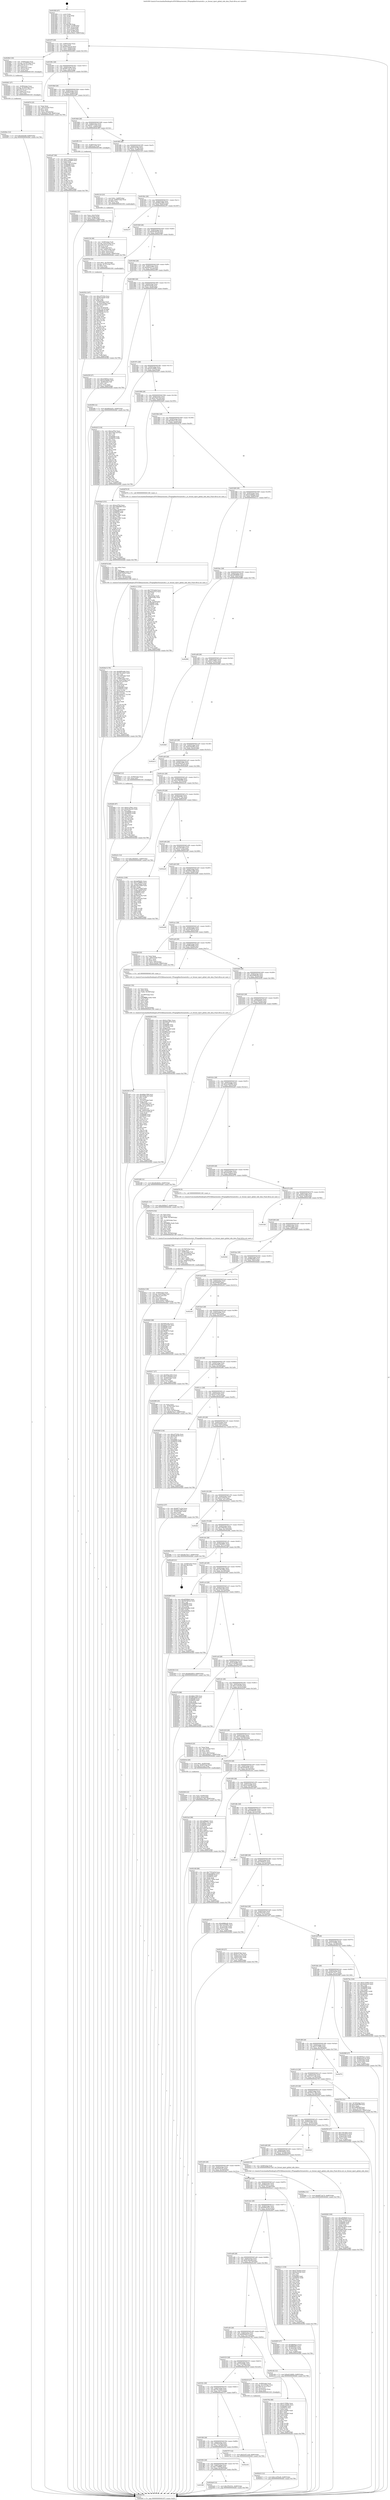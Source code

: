 digraph "0x401850" {
  label = "0x401850 (/mnt/c/Users/mathe/Desktop/tcc/POCII/binaries/extr_FFmpeglibavformatutils.c_av_format_inject_global_side_data_Final-ollvm.out::main(0))"
  labelloc = "t"
  node[shape=record]

  Entry [label="",width=0.3,height=0.3,shape=circle,fillcolor=black,style=filled]
  "0x40187f" [label="{
     0x40187f [29]\l
     | [instrs]\l
     &nbsp;&nbsp;0x40187f \<+3\>: mov -0x80(%rbp),%eax\l
     &nbsp;&nbsp;0x401882 \<+2\>: mov %eax,%ecx\l
     &nbsp;&nbsp;0x401884 \<+6\>: sub $0x843e2216,%ecx\l
     &nbsp;&nbsp;0x40188a \<+6\>: mov %eax,-0x84(%rbp)\l
     &nbsp;&nbsp;0x401890 \<+6\>: mov %ecx,-0x88(%rbp)\l
     &nbsp;&nbsp;0x401896 \<+6\>: je 00000000004029b3 \<main+0x1163\>\l
  }"]
  "0x4029b3" [label="{
     0x4029b3 [30]\l
     | [instrs]\l
     &nbsp;&nbsp;0x4029b3 \<+4\>: mov -0x58(%rbp),%rax\l
     &nbsp;&nbsp;0x4029b7 \<+4\>: movslq -0x78(%rbp),%rcx\l
     &nbsp;&nbsp;0x4029bb \<+4\>: imul $0x18,%rcx,%rcx\l
     &nbsp;&nbsp;0x4029bf \<+3\>: add %rcx,%rax\l
     &nbsp;&nbsp;0x4029c2 \<+4\>: mov 0x8(%rax),%rax\l
     &nbsp;&nbsp;0x4029c6 \<+3\>: mov (%rax),%rax\l
     &nbsp;&nbsp;0x4029c9 \<+3\>: mov %rax,%rdi\l
     &nbsp;&nbsp;0x4029cc \<+5\>: call 0000000000401030 \<free@plt\>\l
     | [calls]\l
     &nbsp;&nbsp;0x401030 \{1\} (unknown)\l
  }"]
  "0x40189c" [label="{
     0x40189c [28]\l
     | [instrs]\l
     &nbsp;&nbsp;0x40189c \<+5\>: jmp 00000000004018a1 \<main+0x51\>\l
     &nbsp;&nbsp;0x4018a1 \<+6\>: mov -0x84(%rbp),%eax\l
     &nbsp;&nbsp;0x4018a7 \<+5\>: sub $0x8971dc74,%eax\l
     &nbsp;&nbsp;0x4018ac \<+6\>: mov %eax,-0x8c(%rbp)\l
     &nbsp;&nbsp;0x4018b2 \<+6\>: je 0000000000402876 \<main+0x1026\>\l
  }"]
  Exit [label="",width=0.3,height=0.3,shape=circle,fillcolor=black,style=filled,peripheries=2]
  "0x402876" [label="{
     0x402876 [25]\l
     | [instrs]\l
     &nbsp;&nbsp;0x402876 \<+2\>: xor %eax,%eax\l
     &nbsp;&nbsp;0x402878 \<+3\>: mov -0x5c(%rbp),%ecx\l
     &nbsp;&nbsp;0x40287b \<+3\>: sub $0x1,%eax\l
     &nbsp;&nbsp;0x40287e \<+2\>: sub %eax,%ecx\l
     &nbsp;&nbsp;0x402880 \<+3\>: mov %ecx,-0x5c(%rbp)\l
     &nbsp;&nbsp;0x402883 \<+7\>: movl $0x562e1796,-0x80(%rbp)\l
     &nbsp;&nbsp;0x40288a \<+5\>: jmp 0000000000402fef \<main+0x179f\>\l
  }"]
  "0x4018b8" [label="{
     0x4018b8 [28]\l
     | [instrs]\l
     &nbsp;&nbsp;0x4018b8 \<+5\>: jmp 00000000004018bd \<main+0x6d\>\l
     &nbsp;&nbsp;0x4018bd \<+6\>: mov -0x84(%rbp),%eax\l
     &nbsp;&nbsp;0x4018c3 \<+5\>: sub $0x90251feb,%eax\l
     &nbsp;&nbsp;0x4018c8 \<+6\>: mov %eax,-0x90(%rbp)\l
     &nbsp;&nbsp;0x4018ce \<+6\>: je 0000000000402a97 \<main+0x1247\>\l
  }"]
  "0x402bf4" [label="{
     0x402bf4 [87]\l
     | [instrs]\l
     &nbsp;&nbsp;0x402bf4 \<+5\>: mov $0xb1a7fde1,%ecx\l
     &nbsp;&nbsp;0x402bf9 \<+5\>: mov $0x6c46ace9,%edx\l
     &nbsp;&nbsp;0x402bfe \<+2\>: xor %esi,%esi\l
     &nbsp;&nbsp;0x402c00 \<+8\>: mov 0x406068,%r8d\l
     &nbsp;&nbsp;0x402c08 \<+8\>: mov 0x406054,%r9d\l
     &nbsp;&nbsp;0x402c10 \<+3\>: sub $0x1,%esi\l
     &nbsp;&nbsp;0x402c13 \<+3\>: mov %r8d,%r10d\l
     &nbsp;&nbsp;0x402c16 \<+3\>: add %esi,%r10d\l
     &nbsp;&nbsp;0x402c19 \<+4\>: imul %r10d,%r8d\l
     &nbsp;&nbsp;0x402c1d \<+4\>: and $0x1,%r8d\l
     &nbsp;&nbsp;0x402c21 \<+4\>: cmp $0x0,%r8d\l
     &nbsp;&nbsp;0x402c25 \<+4\>: sete %r11b\l
     &nbsp;&nbsp;0x402c29 \<+4\>: cmp $0xa,%r9d\l
     &nbsp;&nbsp;0x402c2d \<+3\>: setl %bl\l
     &nbsp;&nbsp;0x402c30 \<+3\>: mov %r11b,%r14b\l
     &nbsp;&nbsp;0x402c33 \<+3\>: and %bl,%r14b\l
     &nbsp;&nbsp;0x402c36 \<+3\>: xor %bl,%r11b\l
     &nbsp;&nbsp;0x402c39 \<+3\>: or %r11b,%r14b\l
     &nbsp;&nbsp;0x402c3c \<+4\>: test $0x1,%r14b\l
     &nbsp;&nbsp;0x402c40 \<+3\>: cmovne %edx,%ecx\l
     &nbsp;&nbsp;0x402c43 \<+3\>: mov %ecx,-0x80(%rbp)\l
     &nbsp;&nbsp;0x402c46 \<+5\>: jmp 0000000000402fef \<main+0x179f\>\l
  }"]
  "0x402a97" [label="{
     0x402a97 [90]\l
     | [instrs]\l
     &nbsp;&nbsp;0x402a97 \<+5\>: mov $0x577bc6cb,%eax\l
     &nbsp;&nbsp;0x402a9c \<+5\>: mov $0xecd44660,%ecx\l
     &nbsp;&nbsp;0x402aa1 \<+2\>: xor %edx,%edx\l
     &nbsp;&nbsp;0x402aa3 \<+7\>: movl $0x0,-0x7c(%rbp)\l
     &nbsp;&nbsp;0x402aaa \<+7\>: mov 0x406068,%esi\l
     &nbsp;&nbsp;0x402ab1 \<+7\>: mov 0x406054,%edi\l
     &nbsp;&nbsp;0x402ab8 \<+3\>: sub $0x1,%edx\l
     &nbsp;&nbsp;0x402abb \<+3\>: mov %esi,%r8d\l
     &nbsp;&nbsp;0x402abe \<+3\>: add %edx,%r8d\l
     &nbsp;&nbsp;0x402ac1 \<+4\>: imul %r8d,%esi\l
     &nbsp;&nbsp;0x402ac5 \<+3\>: and $0x1,%esi\l
     &nbsp;&nbsp;0x402ac8 \<+3\>: cmp $0x0,%esi\l
     &nbsp;&nbsp;0x402acb \<+4\>: sete %r9b\l
     &nbsp;&nbsp;0x402acf \<+3\>: cmp $0xa,%edi\l
     &nbsp;&nbsp;0x402ad2 \<+4\>: setl %r10b\l
     &nbsp;&nbsp;0x402ad6 \<+3\>: mov %r9b,%r11b\l
     &nbsp;&nbsp;0x402ad9 \<+3\>: and %r10b,%r11b\l
     &nbsp;&nbsp;0x402adc \<+3\>: xor %r10b,%r9b\l
     &nbsp;&nbsp;0x402adf \<+3\>: or %r9b,%r11b\l
     &nbsp;&nbsp;0x402ae2 \<+4\>: test $0x1,%r11b\l
     &nbsp;&nbsp;0x402ae6 \<+3\>: cmovne %ecx,%eax\l
     &nbsp;&nbsp;0x402ae9 \<+3\>: mov %eax,-0x80(%rbp)\l
     &nbsp;&nbsp;0x402aec \<+5\>: jmp 0000000000402fef \<main+0x179f\>\l
  }"]
  "0x4018d4" [label="{
     0x4018d4 [28]\l
     | [instrs]\l
     &nbsp;&nbsp;0x4018d4 \<+5\>: jmp 00000000004018d9 \<main+0x89\>\l
     &nbsp;&nbsp;0x4018d9 \<+6\>: mov -0x84(%rbp),%eax\l
     &nbsp;&nbsp;0x4018df \<+5\>: sub $0x9077c22d,%eax\l
     &nbsp;&nbsp;0x4018e4 \<+6\>: mov %eax,-0x94(%rbp)\l
     &nbsp;&nbsp;0x4018ea \<+6\>: je 0000000000401ff5 \<main+0x7a5\>\l
  }"]
  "0x402b33" [label="{
     0x402b33 [12]\l
     | [instrs]\l
     &nbsp;&nbsp;0x402b33 \<+7\>: movl $0x1c255a26,-0x80(%rbp)\l
     &nbsp;&nbsp;0x402b3a \<+5\>: jmp 0000000000402fef \<main+0x179f\>\l
  }"]
  "0x401ff5" [label="{
     0x401ff5 [13]\l
     | [instrs]\l
     &nbsp;&nbsp;0x401ff5 \<+4\>: mov -0x48(%rbp),%rax\l
     &nbsp;&nbsp;0x401ff9 \<+4\>: mov 0x8(%rax),%rdi\l
     &nbsp;&nbsp;0x401ffd \<+5\>: call 0000000000401060 \<atoi@plt\>\l
     | [calls]\l
     &nbsp;&nbsp;0x401060 \{1\} (unknown)\l
  }"]
  "0x4018f0" [label="{
     0x4018f0 [28]\l
     | [instrs]\l
     &nbsp;&nbsp;0x4018f0 \<+5\>: jmp 00000000004018f5 \<main+0xa5\>\l
     &nbsp;&nbsp;0x4018f5 \<+6\>: mov -0x84(%rbp),%eax\l
     &nbsp;&nbsp;0x4018fb \<+5\>: sub $0x9174174d,%eax\l
     &nbsp;&nbsp;0x401900 \<+6\>: mov %eax,-0x98(%rbp)\l
     &nbsp;&nbsp;0x401906 \<+6\>: je 0000000000402124 \<main+0x8d4\>\l
  }"]
  "0x4029ec" [label="{
     0x4029ec [12]\l
     | [instrs]\l
     &nbsp;&nbsp;0x4029ec \<+7\>: movl $0x420e4df,-0x80(%rbp)\l
     &nbsp;&nbsp;0x4029f3 \<+5\>: jmp 0000000000402fef \<main+0x179f\>\l
  }"]
  "0x402124" [label="{
     0x402124 [23]\l
     | [instrs]\l
     &nbsp;&nbsp;0x402124 \<+7\>: movl $0x1,-0x68(%rbp)\l
     &nbsp;&nbsp;0x40212b \<+4\>: movslq -0x68(%rbp),%rax\l
     &nbsp;&nbsp;0x40212f \<+4\>: shl $0x2,%rax\l
     &nbsp;&nbsp;0x402133 \<+3\>: mov %rax,%rdi\l
     &nbsp;&nbsp;0x402136 \<+5\>: call 0000000000401050 \<malloc@plt\>\l
     | [calls]\l
     &nbsp;&nbsp;0x401050 \{1\} (unknown)\l
  }"]
  "0x40190c" [label="{
     0x40190c [28]\l
     | [instrs]\l
     &nbsp;&nbsp;0x40190c \<+5\>: jmp 0000000000401911 \<main+0xc1\>\l
     &nbsp;&nbsp;0x401911 \<+6\>: mov -0x84(%rbp),%eax\l
     &nbsp;&nbsp;0x401917 \<+5\>: sub $0x964a3483,%eax\l
     &nbsp;&nbsp;0x40191c \<+6\>: mov %eax,-0x9c(%rbp)\l
     &nbsp;&nbsp;0x401922 \<+6\>: je 0000000000402c57 \<main+0x1407\>\l
  }"]
  "0x4029d1" [label="{
     0x4029d1 [27]\l
     | [instrs]\l
     &nbsp;&nbsp;0x4029d1 \<+4\>: mov -0x58(%rbp),%rax\l
     &nbsp;&nbsp;0x4029d5 \<+4\>: movslq -0x78(%rbp),%rcx\l
     &nbsp;&nbsp;0x4029d9 \<+4\>: imul $0x18,%rcx,%rcx\l
     &nbsp;&nbsp;0x4029dd \<+3\>: add %rcx,%rax\l
     &nbsp;&nbsp;0x4029e0 \<+4\>: mov 0x8(%rax),%rax\l
     &nbsp;&nbsp;0x4029e4 \<+3\>: mov %rax,%rdi\l
     &nbsp;&nbsp;0x4029e7 \<+5\>: call 0000000000401030 \<free@plt\>\l
     | [calls]\l
     &nbsp;&nbsp;0x401030 \{1\} (unknown)\l
  }"]
  "0x402c57" [label="{
     0x402c57\l
  }", style=dashed]
  "0x401928" [label="{
     0x401928 [28]\l
     | [instrs]\l
     &nbsp;&nbsp;0x401928 \<+5\>: jmp 000000000040192d \<main+0xdd\>\l
     &nbsp;&nbsp;0x40192d \<+6\>: mov -0x84(%rbp),%eax\l
     &nbsp;&nbsp;0x401933 \<+5\>: sub $0x9d1f9c59,%eax\l
     &nbsp;&nbsp;0x401938 \<+6\>: mov %eax,-0xa0(%rbp)\l
     &nbsp;&nbsp;0x40193e \<+6\>: je 000000000040253b \<main+0xceb\>\l
  }"]
  "0x402928" [label="{
     0x402928 [100]\l
     | [instrs]\l
     &nbsp;&nbsp;0x402928 \<+5\>: mov $0xaf059bb9,%eax\l
     &nbsp;&nbsp;0x40292d \<+5\>: mov $0x100816c4,%ecx\l
     &nbsp;&nbsp;0x402932 \<+7\>: movl $0x0,-0x78(%rbp)\l
     &nbsp;&nbsp;0x402939 \<+7\>: mov 0x406068,%edx\l
     &nbsp;&nbsp;0x402940 \<+7\>: mov 0x406054,%esi\l
     &nbsp;&nbsp;0x402947 \<+3\>: mov %edx,%r8d\l
     &nbsp;&nbsp;0x40294a \<+7\>: sub $0xb8ec5b45,%r8d\l
     &nbsp;&nbsp;0x402951 \<+4\>: sub $0x1,%r8d\l
     &nbsp;&nbsp;0x402955 \<+7\>: add $0xb8ec5b45,%r8d\l
     &nbsp;&nbsp;0x40295c \<+4\>: imul %r8d,%edx\l
     &nbsp;&nbsp;0x402960 \<+3\>: and $0x1,%edx\l
     &nbsp;&nbsp;0x402963 \<+3\>: cmp $0x0,%edx\l
     &nbsp;&nbsp;0x402966 \<+4\>: sete %r9b\l
     &nbsp;&nbsp;0x40296a \<+3\>: cmp $0xa,%esi\l
     &nbsp;&nbsp;0x40296d \<+4\>: setl %r10b\l
     &nbsp;&nbsp;0x402971 \<+3\>: mov %r9b,%r11b\l
     &nbsp;&nbsp;0x402974 \<+3\>: and %r10b,%r11b\l
     &nbsp;&nbsp;0x402977 \<+3\>: xor %r10b,%r9b\l
     &nbsp;&nbsp;0x40297a \<+3\>: or %r9b,%r11b\l
     &nbsp;&nbsp;0x40297d \<+4\>: test $0x1,%r11b\l
     &nbsp;&nbsp;0x402981 \<+3\>: cmovne %ecx,%eax\l
     &nbsp;&nbsp;0x402984 \<+3\>: mov %eax,-0x80(%rbp)\l
     &nbsp;&nbsp;0x402987 \<+5\>: jmp 0000000000402fef \<main+0x179f\>\l
  }"]
  "0x40253b" [label="{
     0x40253b [23]\l
     | [instrs]\l
     &nbsp;&nbsp;0x40253b \<+7\>: movl $0x1,-0x70(%rbp)\l
     &nbsp;&nbsp;0x402542 \<+4\>: movslq -0x70(%rbp),%rax\l
     &nbsp;&nbsp;0x402546 \<+4\>: shl $0x2,%rax\l
     &nbsp;&nbsp;0x40254a \<+3\>: mov %rax,%rdi\l
     &nbsp;&nbsp;0x40254d \<+5\>: call 0000000000401050 \<malloc@plt\>\l
     | [calls]\l
     &nbsp;&nbsp;0x401050 \{1\} (unknown)\l
  }"]
  "0x401944" [label="{
     0x401944 [28]\l
     | [instrs]\l
     &nbsp;&nbsp;0x401944 \<+5\>: jmp 0000000000401949 \<main+0xf9\>\l
     &nbsp;&nbsp;0x401949 \<+6\>: mov -0x84(%rbp),%eax\l
     &nbsp;&nbsp;0x40194f \<+5\>: sub $0x9dc61072,%eax\l
     &nbsp;&nbsp;0x401954 \<+6\>: mov %eax,-0xa4(%rbp)\l
     &nbsp;&nbsp;0x40195a \<+6\>: je 0000000000402259 \<main+0xa09\>\l
  }"]
  "0x4026a5" [label="{
     0x4026a5 [178]\l
     | [instrs]\l
     &nbsp;&nbsp;0x4026a5 \<+5\>: mov $0xf485cdda,%ecx\l
     &nbsp;&nbsp;0x4026aa \<+5\>: mov $0x76cc2da5,%edx\l
     &nbsp;&nbsp;0x4026af \<+3\>: mov $0x1,%sil\l
     &nbsp;&nbsp;0x4026b2 \<+6\>: mov -0x1a0(%rbp),%edi\l
     &nbsp;&nbsp;0x4026b8 \<+3\>: imul %eax,%edi\l
     &nbsp;&nbsp;0x4026bb \<+4\>: mov -0x58(%rbp),%r8\l
     &nbsp;&nbsp;0x4026bf \<+4\>: movslq -0x5c(%rbp),%r9\l
     &nbsp;&nbsp;0x4026c3 \<+4\>: imul $0x18,%r9,%r9\l
     &nbsp;&nbsp;0x4026c7 \<+3\>: add %r9,%r8\l
     &nbsp;&nbsp;0x4026ca \<+4\>: mov 0x10(%r8),%r8\l
     &nbsp;&nbsp;0x4026ce \<+3\>: mov %edi,(%r8)\l
     &nbsp;&nbsp;0x4026d1 \<+7\>: mov 0x406068,%eax\l
     &nbsp;&nbsp;0x4026d8 \<+7\>: mov 0x406054,%edi\l
     &nbsp;&nbsp;0x4026df \<+3\>: mov %eax,%r10d\l
     &nbsp;&nbsp;0x4026e2 \<+7\>: sub $0xa5ee6317,%r10d\l
     &nbsp;&nbsp;0x4026e9 \<+4\>: sub $0x1,%r10d\l
     &nbsp;&nbsp;0x4026ed \<+7\>: add $0xa5ee6317,%r10d\l
     &nbsp;&nbsp;0x4026f4 \<+4\>: imul %r10d,%eax\l
     &nbsp;&nbsp;0x4026f8 \<+3\>: and $0x1,%eax\l
     &nbsp;&nbsp;0x4026fb \<+3\>: cmp $0x0,%eax\l
     &nbsp;&nbsp;0x4026fe \<+4\>: sete %r11b\l
     &nbsp;&nbsp;0x402702 \<+3\>: cmp $0xa,%edi\l
     &nbsp;&nbsp;0x402705 \<+3\>: setl %bl\l
     &nbsp;&nbsp;0x402708 \<+3\>: mov %r11b,%r14b\l
     &nbsp;&nbsp;0x40270b \<+4\>: xor $0xff,%r14b\l
     &nbsp;&nbsp;0x40270f \<+3\>: mov %bl,%r15b\l
     &nbsp;&nbsp;0x402712 \<+4\>: xor $0xff,%r15b\l
     &nbsp;&nbsp;0x402716 \<+4\>: xor $0x1,%sil\l
     &nbsp;&nbsp;0x40271a \<+3\>: mov %r14b,%r12b\l
     &nbsp;&nbsp;0x40271d \<+4\>: and $0xff,%r12b\l
     &nbsp;&nbsp;0x402721 \<+3\>: and %sil,%r11b\l
     &nbsp;&nbsp;0x402724 \<+3\>: mov %r15b,%r13b\l
     &nbsp;&nbsp;0x402727 \<+4\>: and $0xff,%r13b\l
     &nbsp;&nbsp;0x40272b \<+3\>: and %sil,%bl\l
     &nbsp;&nbsp;0x40272e \<+3\>: or %r11b,%r12b\l
     &nbsp;&nbsp;0x402731 \<+3\>: or %bl,%r13b\l
     &nbsp;&nbsp;0x402734 \<+3\>: xor %r13b,%r12b\l
     &nbsp;&nbsp;0x402737 \<+3\>: or %r15b,%r14b\l
     &nbsp;&nbsp;0x40273a \<+4\>: xor $0xff,%r14b\l
     &nbsp;&nbsp;0x40273e \<+4\>: or $0x1,%sil\l
     &nbsp;&nbsp;0x402742 \<+3\>: and %sil,%r14b\l
     &nbsp;&nbsp;0x402745 \<+3\>: or %r14b,%r12b\l
     &nbsp;&nbsp;0x402748 \<+4\>: test $0x1,%r12b\l
     &nbsp;&nbsp;0x40274c \<+3\>: cmovne %edx,%ecx\l
     &nbsp;&nbsp;0x40274f \<+3\>: mov %ecx,-0x80(%rbp)\l
     &nbsp;&nbsp;0x402752 \<+5\>: jmp 0000000000402fef \<main+0x179f\>\l
  }"]
  "0x402259" [label="{
     0x402259 [27]\l
     | [instrs]\l
     &nbsp;&nbsp;0x402259 \<+5\>: mov $0xe54f04e3,%eax\l
     &nbsp;&nbsp;0x40225e \<+5\>: mov $0x1b10bd65,%ecx\l
     &nbsp;&nbsp;0x402263 \<+3\>: mov -0x29(%rbp),%dl\l
     &nbsp;&nbsp;0x402266 \<+3\>: test $0x1,%dl\l
     &nbsp;&nbsp;0x402269 \<+3\>: cmovne %ecx,%eax\l
     &nbsp;&nbsp;0x40226c \<+3\>: mov %eax,-0x80(%rbp)\l
     &nbsp;&nbsp;0x40226f \<+5\>: jmp 0000000000402fef \<main+0x179f\>\l
  }"]
  "0x401960" [label="{
     0x401960 [28]\l
     | [instrs]\l
     &nbsp;&nbsp;0x401960 \<+5\>: jmp 0000000000401965 \<main+0x115\>\l
     &nbsp;&nbsp;0x401965 \<+6\>: mov -0x84(%rbp),%eax\l
     &nbsp;&nbsp;0x40196b \<+5\>: sub $0x9e7feefd,%eax\l
     &nbsp;&nbsp;0x401970 \<+6\>: mov %eax,-0xa8(%rbp)\l
     &nbsp;&nbsp;0x401976 \<+6\>: je 00000000004025f9 \<main+0xda9\>\l
  }"]
  "0x40267d" [label="{
     0x40267d [40]\l
     | [instrs]\l
     &nbsp;&nbsp;0x40267d \<+5\>: mov $0x2,%ecx\l
     &nbsp;&nbsp;0x402682 \<+1\>: cltd\l
     &nbsp;&nbsp;0x402683 \<+2\>: idiv %ecx\l
     &nbsp;&nbsp;0x402685 \<+6\>: imul $0xfffffffe,%edx,%ecx\l
     &nbsp;&nbsp;0x40268b \<+6\>: sub $0xf174d323,%ecx\l
     &nbsp;&nbsp;0x402691 \<+3\>: add $0x1,%ecx\l
     &nbsp;&nbsp;0x402694 \<+6\>: add $0xf174d323,%ecx\l
     &nbsp;&nbsp;0x40269a \<+6\>: mov %ecx,-0x1a0(%rbp)\l
     &nbsp;&nbsp;0x4026a0 \<+5\>: call 0000000000401160 \<next_i\>\l
     | [calls]\l
     &nbsp;&nbsp;0x401160 \{1\} (/mnt/c/Users/mathe/Desktop/tcc/POCII/binaries/extr_FFmpeglibavformatutils.c_av_format_inject_global_side_data_Final-ollvm.out::next_i)\l
  }"]
  "0x4025f9" [label="{
     0x4025f9 [12]\l
     | [instrs]\l
     &nbsp;&nbsp;0x4025f9 \<+7\>: movl $0x690cb25c,-0x80(%rbp)\l
     &nbsp;&nbsp;0x402600 \<+5\>: jmp 0000000000402fef \<main+0x179f\>\l
  }"]
  "0x40197c" [label="{
     0x40197c [28]\l
     | [instrs]\l
     &nbsp;&nbsp;0x40197c \<+5\>: jmp 0000000000401981 \<main+0x131\>\l
     &nbsp;&nbsp;0x401981 \<+6\>: mov -0x84(%rbp),%eax\l
     &nbsp;&nbsp;0x401987 \<+5\>: sub $0xa0144662,%eax\l
     &nbsp;&nbsp;0x40198c \<+6\>: mov %eax,-0xac(%rbp)\l
     &nbsp;&nbsp;0x401992 \<+6\>: je 0000000000402d1f \<main+0x14cf\>\l
  }"]
  "0x402552" [label="{
     0x402552 [167]\l
     | [instrs]\l
     &nbsp;&nbsp;0x402552 \<+5\>: mov $0xccf71b5e,%ecx\l
     &nbsp;&nbsp;0x402557 \<+5\>: mov $0x9e7feefd,%edx\l
     &nbsp;&nbsp;0x40255c \<+3\>: mov $0x1,%sil\l
     &nbsp;&nbsp;0x40255f \<+3\>: xor %r8d,%r8d\l
     &nbsp;&nbsp;0x402562 \<+4\>: mov -0x58(%rbp),%rdi\l
     &nbsp;&nbsp;0x402566 \<+4\>: movslq -0x5c(%rbp),%r9\l
     &nbsp;&nbsp;0x40256a \<+4\>: imul $0x18,%r9,%r9\l
     &nbsp;&nbsp;0x40256e \<+3\>: add %r9,%rdi\l
     &nbsp;&nbsp;0x402571 \<+4\>: mov %rax,0x10(%rdi)\l
     &nbsp;&nbsp;0x402575 \<+7\>: movl $0x0,-0x74(%rbp)\l
     &nbsp;&nbsp;0x40257c \<+8\>: mov 0x406068,%r10d\l
     &nbsp;&nbsp;0x402584 \<+8\>: mov 0x406054,%r11d\l
     &nbsp;&nbsp;0x40258c \<+4\>: sub $0x1,%r8d\l
     &nbsp;&nbsp;0x402590 \<+3\>: mov %r10d,%ebx\l
     &nbsp;&nbsp;0x402593 \<+3\>: add %r8d,%ebx\l
     &nbsp;&nbsp;0x402596 \<+4\>: imul %ebx,%r10d\l
     &nbsp;&nbsp;0x40259a \<+4\>: and $0x1,%r10d\l
     &nbsp;&nbsp;0x40259e \<+4\>: cmp $0x0,%r10d\l
     &nbsp;&nbsp;0x4025a2 \<+4\>: sete %r14b\l
     &nbsp;&nbsp;0x4025a6 \<+4\>: cmp $0xa,%r11d\l
     &nbsp;&nbsp;0x4025aa \<+4\>: setl %r15b\l
     &nbsp;&nbsp;0x4025ae \<+3\>: mov %r14b,%r12b\l
     &nbsp;&nbsp;0x4025b1 \<+4\>: xor $0xff,%r12b\l
     &nbsp;&nbsp;0x4025b5 \<+3\>: mov %r15b,%r13b\l
     &nbsp;&nbsp;0x4025b8 \<+4\>: xor $0xff,%r13b\l
     &nbsp;&nbsp;0x4025bc \<+4\>: xor $0x0,%sil\l
     &nbsp;&nbsp;0x4025c0 \<+3\>: mov %r12b,%al\l
     &nbsp;&nbsp;0x4025c3 \<+2\>: and $0x0,%al\l
     &nbsp;&nbsp;0x4025c5 \<+3\>: and %sil,%r14b\l
     &nbsp;&nbsp;0x4025c8 \<+3\>: mov %r13b,%dil\l
     &nbsp;&nbsp;0x4025cb \<+4\>: and $0x0,%dil\l
     &nbsp;&nbsp;0x4025cf \<+3\>: and %sil,%r15b\l
     &nbsp;&nbsp;0x4025d2 \<+3\>: or %r14b,%al\l
     &nbsp;&nbsp;0x4025d5 \<+3\>: or %r15b,%dil\l
     &nbsp;&nbsp;0x4025d8 \<+3\>: xor %dil,%al\l
     &nbsp;&nbsp;0x4025db \<+3\>: or %r13b,%r12b\l
     &nbsp;&nbsp;0x4025de \<+4\>: xor $0xff,%r12b\l
     &nbsp;&nbsp;0x4025e2 \<+4\>: or $0x0,%sil\l
     &nbsp;&nbsp;0x4025e6 \<+3\>: and %sil,%r12b\l
     &nbsp;&nbsp;0x4025e9 \<+3\>: or %r12b,%al\l
     &nbsp;&nbsp;0x4025ec \<+2\>: test $0x1,%al\l
     &nbsp;&nbsp;0x4025ee \<+3\>: cmovne %edx,%ecx\l
     &nbsp;&nbsp;0x4025f1 \<+3\>: mov %ecx,-0x80(%rbp)\l
     &nbsp;&nbsp;0x4025f4 \<+5\>: jmp 0000000000402fef \<main+0x179f\>\l
  }"]
  "0x402d1f" [label="{
     0x402d1f [134]\l
     | [instrs]\l
     &nbsp;&nbsp;0x402d1f \<+5\>: mov $0xeccf7b2,%eax\l
     &nbsp;&nbsp;0x402d24 \<+5\>: mov $0xa76d11af,%ecx\l
     &nbsp;&nbsp;0x402d29 \<+2\>: mov $0x1,%dl\l
     &nbsp;&nbsp;0x402d2b \<+2\>: xor %esi,%esi\l
     &nbsp;&nbsp;0x402d2d \<+7\>: mov 0x406068,%edi\l
     &nbsp;&nbsp;0x402d34 \<+8\>: mov 0x406054,%r8d\l
     &nbsp;&nbsp;0x402d3c \<+3\>: sub $0x1,%esi\l
     &nbsp;&nbsp;0x402d3f \<+3\>: mov %edi,%r9d\l
     &nbsp;&nbsp;0x402d42 \<+3\>: add %esi,%r9d\l
     &nbsp;&nbsp;0x402d45 \<+4\>: imul %r9d,%edi\l
     &nbsp;&nbsp;0x402d49 \<+3\>: and $0x1,%edi\l
     &nbsp;&nbsp;0x402d4c \<+3\>: cmp $0x0,%edi\l
     &nbsp;&nbsp;0x402d4f \<+4\>: sete %r10b\l
     &nbsp;&nbsp;0x402d53 \<+4\>: cmp $0xa,%r8d\l
     &nbsp;&nbsp;0x402d57 \<+4\>: setl %r11b\l
     &nbsp;&nbsp;0x402d5b \<+3\>: mov %r10b,%bl\l
     &nbsp;&nbsp;0x402d5e \<+3\>: xor $0xff,%bl\l
     &nbsp;&nbsp;0x402d61 \<+3\>: mov %r11b,%r14b\l
     &nbsp;&nbsp;0x402d64 \<+4\>: xor $0xff,%r14b\l
     &nbsp;&nbsp;0x402d68 \<+3\>: xor $0x1,%dl\l
     &nbsp;&nbsp;0x402d6b \<+3\>: mov %bl,%r15b\l
     &nbsp;&nbsp;0x402d6e \<+4\>: and $0xff,%r15b\l
     &nbsp;&nbsp;0x402d72 \<+3\>: and %dl,%r10b\l
     &nbsp;&nbsp;0x402d75 \<+3\>: mov %r14b,%r12b\l
     &nbsp;&nbsp;0x402d78 \<+4\>: and $0xff,%r12b\l
     &nbsp;&nbsp;0x402d7c \<+3\>: and %dl,%r11b\l
     &nbsp;&nbsp;0x402d7f \<+3\>: or %r10b,%r15b\l
     &nbsp;&nbsp;0x402d82 \<+3\>: or %r11b,%r12b\l
     &nbsp;&nbsp;0x402d85 \<+3\>: xor %r12b,%r15b\l
     &nbsp;&nbsp;0x402d88 \<+3\>: or %r14b,%bl\l
     &nbsp;&nbsp;0x402d8b \<+3\>: xor $0xff,%bl\l
     &nbsp;&nbsp;0x402d8e \<+3\>: or $0x1,%dl\l
     &nbsp;&nbsp;0x402d91 \<+2\>: and %dl,%bl\l
     &nbsp;&nbsp;0x402d93 \<+3\>: or %bl,%r15b\l
     &nbsp;&nbsp;0x402d96 \<+4\>: test $0x1,%r15b\l
     &nbsp;&nbsp;0x402d9a \<+3\>: cmovne %ecx,%eax\l
     &nbsp;&nbsp;0x402d9d \<+3\>: mov %eax,-0x80(%rbp)\l
     &nbsp;&nbsp;0x402da0 \<+5\>: jmp 0000000000402fef \<main+0x179f\>\l
  }"]
  "0x401998" [label="{
     0x401998 [28]\l
     | [instrs]\l
     &nbsp;&nbsp;0x401998 \<+5\>: jmp 000000000040199d \<main+0x14d\>\l
     &nbsp;&nbsp;0x40199d \<+6\>: mov -0x84(%rbp),%eax\l
     &nbsp;&nbsp;0x4019a3 \<+5\>: sub $0xa76d11af,%eax\l
     &nbsp;&nbsp;0x4019a8 \<+6\>: mov %eax,-0xb0(%rbp)\l
     &nbsp;&nbsp;0x4019ae \<+6\>: je 0000000000402da5 \<main+0x1555\>\l
  }"]
  "0x401f80" [label="{
     0x401f80\l
  }", style=dashed]
  "0x402da5" [label="{
     0x402da5 [151]\l
     | [instrs]\l
     &nbsp;&nbsp;0x402da5 \<+5\>: mov $0xeccf7b2,%eax\l
     &nbsp;&nbsp;0x402daa \<+5\>: mov $0xc5890d99,%ecx\l
     &nbsp;&nbsp;0x402daf \<+2\>: mov $0x1,%dl\l
     &nbsp;&nbsp;0x402db1 \<+7\>: movl $0x0,-0x38(%rbp)\l
     &nbsp;&nbsp;0x402db8 \<+7\>: mov 0x406068,%esi\l
     &nbsp;&nbsp;0x402dbf \<+7\>: mov 0x406054,%edi\l
     &nbsp;&nbsp;0x402dc6 \<+3\>: mov %esi,%r8d\l
     &nbsp;&nbsp;0x402dc9 \<+7\>: add $0x84cc3d07,%r8d\l
     &nbsp;&nbsp;0x402dd0 \<+4\>: sub $0x1,%r8d\l
     &nbsp;&nbsp;0x402dd4 \<+7\>: sub $0x84cc3d07,%r8d\l
     &nbsp;&nbsp;0x402ddb \<+4\>: imul %r8d,%esi\l
     &nbsp;&nbsp;0x402ddf \<+3\>: and $0x1,%esi\l
     &nbsp;&nbsp;0x402de2 \<+3\>: cmp $0x0,%esi\l
     &nbsp;&nbsp;0x402de5 \<+4\>: sete %r9b\l
     &nbsp;&nbsp;0x402de9 \<+3\>: cmp $0xa,%edi\l
     &nbsp;&nbsp;0x402dec \<+4\>: setl %r10b\l
     &nbsp;&nbsp;0x402df0 \<+3\>: mov %r9b,%r11b\l
     &nbsp;&nbsp;0x402df3 \<+4\>: xor $0xff,%r11b\l
     &nbsp;&nbsp;0x402df7 \<+3\>: mov %r10b,%bl\l
     &nbsp;&nbsp;0x402dfa \<+3\>: xor $0xff,%bl\l
     &nbsp;&nbsp;0x402dfd \<+3\>: xor $0x0,%dl\l
     &nbsp;&nbsp;0x402e00 \<+3\>: mov %r11b,%r14b\l
     &nbsp;&nbsp;0x402e03 \<+4\>: and $0x0,%r14b\l
     &nbsp;&nbsp;0x402e07 \<+3\>: and %dl,%r9b\l
     &nbsp;&nbsp;0x402e0a \<+3\>: mov %bl,%r15b\l
     &nbsp;&nbsp;0x402e0d \<+4\>: and $0x0,%r15b\l
     &nbsp;&nbsp;0x402e11 \<+3\>: and %dl,%r10b\l
     &nbsp;&nbsp;0x402e14 \<+3\>: or %r9b,%r14b\l
     &nbsp;&nbsp;0x402e17 \<+3\>: or %r10b,%r15b\l
     &nbsp;&nbsp;0x402e1a \<+3\>: xor %r15b,%r14b\l
     &nbsp;&nbsp;0x402e1d \<+3\>: or %bl,%r11b\l
     &nbsp;&nbsp;0x402e20 \<+4\>: xor $0xff,%r11b\l
     &nbsp;&nbsp;0x402e24 \<+3\>: or $0x0,%dl\l
     &nbsp;&nbsp;0x402e27 \<+3\>: and %dl,%r11b\l
     &nbsp;&nbsp;0x402e2a \<+3\>: or %r11b,%r14b\l
     &nbsp;&nbsp;0x402e2d \<+4\>: test $0x1,%r14b\l
     &nbsp;&nbsp;0x402e31 \<+3\>: cmovne %ecx,%eax\l
     &nbsp;&nbsp;0x402e34 \<+3\>: mov %eax,-0x80(%rbp)\l
     &nbsp;&nbsp;0x402e37 \<+5\>: jmp 0000000000402fef \<main+0x179f\>\l
  }"]
  "0x4019b4" [label="{
     0x4019b4 [28]\l
     | [instrs]\l
     &nbsp;&nbsp;0x4019b4 \<+5\>: jmp 00000000004019b9 \<main+0x169\>\l
     &nbsp;&nbsp;0x4019b9 \<+6\>: mov -0x84(%rbp),%eax\l
     &nbsp;&nbsp;0x4019bf \<+5\>: sub $0xade011d3,%eax\l
     &nbsp;&nbsp;0x4019c4 \<+6\>: mov %eax,-0xb4(%rbp)\l
     &nbsp;&nbsp;0x4019ca \<+6\>: je 0000000000402678 \<main+0xe28\>\l
  }"]
  "0x4024a9" [label="{
     0x4024a9 [12]\l
     | [instrs]\l
     &nbsp;&nbsp;0x4024a9 \<+7\>: movl $0x355cf10c,-0x80(%rbp)\l
     &nbsp;&nbsp;0x4024b0 \<+5\>: jmp 0000000000402fef \<main+0x179f\>\l
  }"]
  "0x402678" [label="{
     0x402678 [5]\l
     | [instrs]\l
     &nbsp;&nbsp;0x402678 \<+5\>: call 0000000000401160 \<next_i\>\l
     | [calls]\l
     &nbsp;&nbsp;0x401160 \{1\} (/mnt/c/Users/mathe/Desktop/tcc/POCII/binaries/extr_FFmpeglibavformatutils.c_av_format_inject_global_side_data_Final-ollvm.out::next_i)\l
  }"]
  "0x4019d0" [label="{
     0x4019d0 [28]\l
     | [instrs]\l
     &nbsp;&nbsp;0x4019d0 \<+5\>: jmp 00000000004019d5 \<main+0x185\>\l
     &nbsp;&nbsp;0x4019d5 \<+6\>: mov -0x84(%rbp),%eax\l
     &nbsp;&nbsp;0x4019db \<+5\>: sub $0xae2db6a2,%eax\l
     &nbsp;&nbsp;0x4019e0 \<+6\>: mov %eax,-0xb8(%rbp)\l
     &nbsp;&nbsp;0x4019e6 \<+6\>: je 00000000004021c1 \<main+0x971\>\l
  }"]
  "0x401f64" [label="{
     0x401f64 [28]\l
     | [instrs]\l
     &nbsp;&nbsp;0x401f64 \<+5\>: jmp 0000000000401f69 \<main+0x719\>\l
     &nbsp;&nbsp;0x401f69 \<+6\>: mov -0x84(%rbp),%eax\l
     &nbsp;&nbsp;0x401f6f \<+5\>: sub $0x77a8f862,%eax\l
     &nbsp;&nbsp;0x401f74 \<+6\>: mov %eax,-0x184(%rbp)\l
     &nbsp;&nbsp;0x401f7a \<+6\>: je 00000000004024a9 \<main+0xc59\>\l
  }"]
  "0x4021c1" [label="{
     0x4021c1 [152]\l
     | [instrs]\l
     &nbsp;&nbsp;0x4021c1 \<+5\>: mov $0x7767ed3d,%eax\l
     &nbsp;&nbsp;0x4021c6 \<+5\>: mov $0x9dc61072,%ecx\l
     &nbsp;&nbsp;0x4021cb \<+2\>: mov $0x1,%dl\l
     &nbsp;&nbsp;0x4021cd \<+2\>: xor %esi,%esi\l
     &nbsp;&nbsp;0x4021cf \<+3\>: mov -0x6c(%rbp),%edi\l
     &nbsp;&nbsp;0x4021d2 \<+3\>: cmp -0x68(%rbp),%edi\l
     &nbsp;&nbsp;0x4021d5 \<+4\>: setl %r8b\l
     &nbsp;&nbsp;0x4021d9 \<+4\>: and $0x1,%r8b\l
     &nbsp;&nbsp;0x4021dd \<+4\>: mov %r8b,-0x29(%rbp)\l
     &nbsp;&nbsp;0x4021e1 \<+7\>: mov 0x406068,%edi\l
     &nbsp;&nbsp;0x4021e8 \<+8\>: mov 0x406054,%r9d\l
     &nbsp;&nbsp;0x4021f0 \<+3\>: sub $0x1,%esi\l
     &nbsp;&nbsp;0x4021f3 \<+3\>: mov %edi,%r10d\l
     &nbsp;&nbsp;0x4021f6 \<+3\>: add %esi,%r10d\l
     &nbsp;&nbsp;0x4021f9 \<+4\>: imul %r10d,%edi\l
     &nbsp;&nbsp;0x4021fd \<+3\>: and $0x1,%edi\l
     &nbsp;&nbsp;0x402200 \<+3\>: cmp $0x0,%edi\l
     &nbsp;&nbsp;0x402203 \<+4\>: sete %r8b\l
     &nbsp;&nbsp;0x402207 \<+4\>: cmp $0xa,%r9d\l
     &nbsp;&nbsp;0x40220b \<+4\>: setl %r11b\l
     &nbsp;&nbsp;0x40220f \<+3\>: mov %r8b,%bl\l
     &nbsp;&nbsp;0x402212 \<+3\>: xor $0xff,%bl\l
     &nbsp;&nbsp;0x402215 \<+3\>: mov %r11b,%r14b\l
     &nbsp;&nbsp;0x402218 \<+4\>: xor $0xff,%r14b\l
     &nbsp;&nbsp;0x40221c \<+3\>: xor $0x1,%dl\l
     &nbsp;&nbsp;0x40221f \<+3\>: mov %bl,%r15b\l
     &nbsp;&nbsp;0x402222 \<+4\>: and $0xff,%r15b\l
     &nbsp;&nbsp;0x402226 \<+3\>: and %dl,%r8b\l
     &nbsp;&nbsp;0x402229 \<+3\>: mov %r14b,%r12b\l
     &nbsp;&nbsp;0x40222c \<+4\>: and $0xff,%r12b\l
     &nbsp;&nbsp;0x402230 \<+3\>: and %dl,%r11b\l
     &nbsp;&nbsp;0x402233 \<+3\>: or %r8b,%r15b\l
     &nbsp;&nbsp;0x402236 \<+3\>: or %r11b,%r12b\l
     &nbsp;&nbsp;0x402239 \<+3\>: xor %r12b,%r15b\l
     &nbsp;&nbsp;0x40223c \<+3\>: or %r14b,%bl\l
     &nbsp;&nbsp;0x40223f \<+3\>: xor $0xff,%bl\l
     &nbsp;&nbsp;0x402242 \<+3\>: or $0x1,%dl\l
     &nbsp;&nbsp;0x402245 \<+2\>: and %dl,%bl\l
     &nbsp;&nbsp;0x402247 \<+3\>: or %bl,%r15b\l
     &nbsp;&nbsp;0x40224a \<+4\>: test $0x1,%r15b\l
     &nbsp;&nbsp;0x40224e \<+3\>: cmovne %ecx,%eax\l
     &nbsp;&nbsp;0x402251 \<+3\>: mov %eax,-0x80(%rbp)\l
     &nbsp;&nbsp;0x402254 \<+5\>: jmp 0000000000402fef \<main+0x179f\>\l
  }"]
  "0x4019ec" [label="{
     0x4019ec [28]\l
     | [instrs]\l
     &nbsp;&nbsp;0x4019ec \<+5\>: jmp 00000000004019f1 \<main+0x1a1\>\l
     &nbsp;&nbsp;0x4019f1 \<+6\>: mov -0x84(%rbp),%eax\l
     &nbsp;&nbsp;0x4019f7 \<+5\>: sub $0xaf059bb9,%eax\l
     &nbsp;&nbsp;0x4019fc \<+6\>: mov %eax,-0xbc(%rbp)\l
     &nbsp;&nbsp;0x401a02 \<+6\>: je 0000000000402f89 \<main+0x1739\>\l
  }"]
  "0x402e5d" [label="{
     0x402e5d\l
  }", style=dashed]
  "0x402f89" [label="{
     0x402f89\l
  }", style=dashed]
  "0x401a08" [label="{
     0x401a08 [28]\l
     | [instrs]\l
     &nbsp;&nbsp;0x401a08 \<+5\>: jmp 0000000000401a0d \<main+0x1bd\>\l
     &nbsp;&nbsp;0x401a0d \<+6\>: mov -0x84(%rbp),%eax\l
     &nbsp;&nbsp;0x401a13 \<+5\>: sub $0xb1a7fde1,%eax\l
     &nbsp;&nbsp;0x401a18 \<+6\>: mov %eax,-0xc0(%rbp)\l
     &nbsp;&nbsp;0x401a1e \<+6\>: je 0000000000402fb8 \<main+0x1768\>\l
  }"]
  "0x401f48" [label="{
     0x401f48 [28]\l
     | [instrs]\l
     &nbsp;&nbsp;0x401f48 \<+5\>: jmp 0000000000401f4d \<main+0x6fd\>\l
     &nbsp;&nbsp;0x401f4d \<+6\>: mov -0x84(%rbp),%eax\l
     &nbsp;&nbsp;0x401f53 \<+5\>: sub $0x7767ed3d,%eax\l
     &nbsp;&nbsp;0x401f58 \<+6\>: mov %eax,-0x180(%rbp)\l
     &nbsp;&nbsp;0x401f5e \<+6\>: je 0000000000402e5d \<main+0x160d\>\l
  }"]
  "0x402fb8" [label="{
     0x402fb8\l
  }", style=dashed]
  "0x401a24" [label="{
     0x401a24 [28]\l
     | [instrs]\l
     &nbsp;&nbsp;0x401a24 \<+5\>: jmp 0000000000401a29 \<main+0x1d9\>\l
     &nbsp;&nbsp;0x401a29 \<+6\>: mov -0x84(%rbp),%eax\l
     &nbsp;&nbsp;0x401a2f \<+5\>: sub $0xb2d4a6f5,%eax\l
     &nbsp;&nbsp;0x401a34 \<+6\>: mov %eax,-0xc4(%rbp)\l
     &nbsp;&nbsp;0x401a3a \<+6\>: je 0000000000402d13 \<main+0x14c3\>\l
  }"]
  "0x402757" [label="{
     0x402757 [12]\l
     | [instrs]\l
     &nbsp;&nbsp;0x402757 \<+7\>: movl $0x519711a6,-0x80(%rbp)\l
     &nbsp;&nbsp;0x40275e \<+5\>: jmp 0000000000402fef \<main+0x179f\>\l
  }"]
  "0x402d13" [label="{
     0x402d13\l
  }", style=dashed]
  "0x401a40" [label="{
     0x401a40 [28]\l
     | [instrs]\l
     &nbsp;&nbsp;0x401a40 \<+5\>: jmp 0000000000401a45 \<main+0x1f5\>\l
     &nbsp;&nbsp;0x401a45 \<+6\>: mov -0x84(%rbp),%eax\l
     &nbsp;&nbsp;0x401a4b \<+5\>: sub $0xb69a267d,%eax\l
     &nbsp;&nbsp;0x401a50 \<+6\>: mov %eax,-0xc8(%rbp)\l
     &nbsp;&nbsp;0x401a56 \<+6\>: je 0000000000402be8 \<main+0x1398\>\l
  }"]
  "0x401f2c" [label="{
     0x401f2c [28]\l
     | [instrs]\l
     &nbsp;&nbsp;0x401f2c \<+5\>: jmp 0000000000401f31 \<main+0x6e1\>\l
     &nbsp;&nbsp;0x401f31 \<+6\>: mov -0x84(%rbp),%eax\l
     &nbsp;&nbsp;0x401f37 \<+5\>: sub $0x76cc2da5,%eax\l
     &nbsp;&nbsp;0x401f3c \<+6\>: mov %eax,-0x17c(%rbp)\l
     &nbsp;&nbsp;0x401f42 \<+6\>: je 0000000000402757 \<main+0xf07\>\l
  }"]
  "0x402be8" [label="{
     0x402be8 [12]\l
     | [instrs]\l
     &nbsp;&nbsp;0x402be8 \<+4\>: mov -0x58(%rbp),%rax\l
     &nbsp;&nbsp;0x402bec \<+3\>: mov %rax,%rdi\l
     &nbsp;&nbsp;0x402bef \<+5\>: call 0000000000401030 \<free@plt\>\l
     | [calls]\l
     &nbsp;&nbsp;0x401030 \{1\} (unknown)\l
  }"]
  "0x401a5c" [label="{
     0x401a5c [28]\l
     | [instrs]\l
     &nbsp;&nbsp;0x401a5c \<+5\>: jmp 0000000000401a61 \<main+0x211\>\l
     &nbsp;&nbsp;0x401a61 \<+6\>: mov -0x84(%rbp),%eax\l
     &nbsp;&nbsp;0x401a67 \<+5\>: sub $0xc5890d99,%eax\l
     &nbsp;&nbsp;0x401a6c \<+6\>: mov %eax,-0xcc(%rbp)\l
     &nbsp;&nbsp;0x401a72 \<+6\>: je 0000000000402e3c \<main+0x15ec\>\l
  }"]
  "0x402b18" [label="{
     0x402b18 [27]\l
     | [instrs]\l
     &nbsp;&nbsp;0x402b18 \<+4\>: mov -0x58(%rbp),%rax\l
     &nbsp;&nbsp;0x402b1c \<+4\>: movslq -0x7c(%rbp),%rcx\l
     &nbsp;&nbsp;0x402b20 \<+4\>: imul $0x18,%rcx,%rcx\l
     &nbsp;&nbsp;0x402b24 \<+3\>: add %rcx,%rax\l
     &nbsp;&nbsp;0x402b27 \<+4\>: mov 0x10(%rax),%rax\l
     &nbsp;&nbsp;0x402b2b \<+3\>: mov %rax,%rdi\l
     &nbsp;&nbsp;0x402b2e \<+5\>: call 0000000000401030 \<free@plt\>\l
     | [calls]\l
     &nbsp;&nbsp;0x401030 \{1\} (unknown)\l
  }"]
  "0x402e3c" [label="{
     0x402e3c [12]\l
     | [instrs]\l
     &nbsp;&nbsp;0x402e3c \<+7\>: movl $0x10645631,-0x80(%rbp)\l
     &nbsp;&nbsp;0x402e43 \<+5\>: jmp 0000000000402fef \<main+0x179f\>\l
  }"]
  "0x401a78" [label="{
     0x401a78 [28]\l
     | [instrs]\l
     &nbsp;&nbsp;0x401a78 \<+5\>: jmp 0000000000401a7d \<main+0x22d\>\l
     &nbsp;&nbsp;0x401a7d \<+6\>: mov -0x84(%rbp),%eax\l
     &nbsp;&nbsp;0x401a83 \<+5\>: sub $0xc865774c,%eax\l
     &nbsp;&nbsp;0x401a88 \<+6\>: mov %eax,-0xd0(%rbp)\l
     &nbsp;&nbsp;0x401a8e \<+6\>: je 000000000040243c \<main+0xbec\>\l
  }"]
  "0x401f10" [label="{
     0x401f10 [28]\l
     | [instrs]\l
     &nbsp;&nbsp;0x401f10 \<+5\>: jmp 0000000000401f15 \<main+0x6c5\>\l
     &nbsp;&nbsp;0x401f15 \<+6\>: mov -0x84(%rbp),%eax\l
     &nbsp;&nbsp;0x401f1b \<+5\>: sub $0x73253b8c,%eax\l
     &nbsp;&nbsp;0x401f20 \<+6\>: mov %eax,-0x178(%rbp)\l
     &nbsp;&nbsp;0x401f26 \<+6\>: je 0000000000402b18 \<main+0x12c8\>\l
  }"]
  "0x40243c" [label="{
     0x40243c [109]\l
     | [instrs]\l
     &nbsp;&nbsp;0x40243c \<+5\>: mov $0x2ef9d2d1,%eax\l
     &nbsp;&nbsp;0x402441 \<+5\>: mov $0x77a8f862,%ecx\l
     &nbsp;&nbsp;0x402446 \<+3\>: mov -0x64(%rbp),%edx\l
     &nbsp;&nbsp;0x402449 \<+6\>: add $0x39e476e8,%edx\l
     &nbsp;&nbsp;0x40244f \<+3\>: add $0x1,%edx\l
     &nbsp;&nbsp;0x402452 \<+6\>: sub $0x39e476e8,%edx\l
     &nbsp;&nbsp;0x402458 \<+3\>: mov %edx,-0x64(%rbp)\l
     &nbsp;&nbsp;0x40245b \<+7\>: mov 0x406068,%edx\l
     &nbsp;&nbsp;0x402462 \<+7\>: mov 0x406054,%esi\l
     &nbsp;&nbsp;0x402469 \<+2\>: mov %edx,%edi\l
     &nbsp;&nbsp;0x40246b \<+6\>: add $0x5593a1da,%edi\l
     &nbsp;&nbsp;0x402471 \<+3\>: sub $0x1,%edi\l
     &nbsp;&nbsp;0x402474 \<+6\>: sub $0x5593a1da,%edi\l
     &nbsp;&nbsp;0x40247a \<+3\>: imul %edi,%edx\l
     &nbsp;&nbsp;0x40247d \<+3\>: and $0x1,%edx\l
     &nbsp;&nbsp;0x402480 \<+3\>: cmp $0x0,%edx\l
     &nbsp;&nbsp;0x402483 \<+4\>: sete %r8b\l
     &nbsp;&nbsp;0x402487 \<+3\>: cmp $0xa,%esi\l
     &nbsp;&nbsp;0x40248a \<+4\>: setl %r9b\l
     &nbsp;&nbsp;0x40248e \<+3\>: mov %r8b,%r10b\l
     &nbsp;&nbsp;0x402491 \<+3\>: and %r9b,%r10b\l
     &nbsp;&nbsp;0x402494 \<+3\>: xor %r9b,%r8b\l
     &nbsp;&nbsp;0x402497 \<+3\>: or %r8b,%r10b\l
     &nbsp;&nbsp;0x40249a \<+4\>: test $0x1,%r10b\l
     &nbsp;&nbsp;0x40249e \<+3\>: cmovne %ecx,%eax\l
     &nbsp;&nbsp;0x4024a1 \<+3\>: mov %eax,-0x80(%rbp)\l
     &nbsp;&nbsp;0x4024a4 \<+5\>: jmp 0000000000402fef \<main+0x179f\>\l
  }"]
  "0x401a94" [label="{
     0x401a94 [28]\l
     | [instrs]\l
     &nbsp;&nbsp;0x401a94 \<+5\>: jmp 0000000000401a99 \<main+0x249\>\l
     &nbsp;&nbsp;0x401a99 \<+6\>: mov -0x84(%rbp),%eax\l
     &nbsp;&nbsp;0x401a9f \<+5\>: sub $0xccf71b5e,%eax\l
     &nbsp;&nbsp;0x401aa4 \<+6\>: mov %eax,-0xd4(%rbp)\l
     &nbsp;&nbsp;0x401aaa \<+6\>: je 0000000000402ee9 \<main+0x1699\>\l
  }"]
  "0x402782" [label="{
     0x402782 [88]\l
     | [instrs]\l
     &nbsp;&nbsp;0x402782 \<+5\>: mov $0x517f3fb4,%eax\l
     &nbsp;&nbsp;0x402787 \<+5\>: mov $0x3c75448e,%ecx\l
     &nbsp;&nbsp;0x40278c \<+7\>: mov 0x406068,%edx\l
     &nbsp;&nbsp;0x402793 \<+7\>: mov 0x406054,%esi\l
     &nbsp;&nbsp;0x40279a \<+2\>: mov %edx,%edi\l
     &nbsp;&nbsp;0x40279c \<+6\>: sub $0xa13b2d83,%edi\l
     &nbsp;&nbsp;0x4027a2 \<+3\>: sub $0x1,%edi\l
     &nbsp;&nbsp;0x4027a5 \<+6\>: add $0xa13b2d83,%edi\l
     &nbsp;&nbsp;0x4027ab \<+3\>: imul %edi,%edx\l
     &nbsp;&nbsp;0x4027ae \<+3\>: and $0x1,%edx\l
     &nbsp;&nbsp;0x4027b1 \<+3\>: cmp $0x0,%edx\l
     &nbsp;&nbsp;0x4027b4 \<+4\>: sete %r8b\l
     &nbsp;&nbsp;0x4027b8 \<+3\>: cmp $0xa,%esi\l
     &nbsp;&nbsp;0x4027bb \<+4\>: setl %r9b\l
     &nbsp;&nbsp;0x4027bf \<+3\>: mov %r8b,%r10b\l
     &nbsp;&nbsp;0x4027c2 \<+3\>: and %r9b,%r10b\l
     &nbsp;&nbsp;0x4027c5 \<+3\>: xor %r9b,%r8b\l
     &nbsp;&nbsp;0x4027c8 \<+3\>: or %r8b,%r10b\l
     &nbsp;&nbsp;0x4027cb \<+4\>: test $0x1,%r10b\l
     &nbsp;&nbsp;0x4027cf \<+3\>: cmovne %ecx,%eax\l
     &nbsp;&nbsp;0x4027d2 \<+3\>: mov %eax,-0x80(%rbp)\l
     &nbsp;&nbsp;0x4027d5 \<+5\>: jmp 0000000000402fef \<main+0x179f\>\l
  }"]
  "0x402ee9" [label="{
     0x402ee9\l
  }", style=dashed]
  "0x401ab0" [label="{
     0x401ab0 [28]\l
     | [instrs]\l
     &nbsp;&nbsp;0x401ab0 \<+5\>: jmp 0000000000401ab5 \<main+0x265\>\l
     &nbsp;&nbsp;0x401ab5 \<+6\>: mov -0x84(%rbp),%eax\l
     &nbsp;&nbsp;0x401abb \<+5\>: sub $0xdb6e1598,%eax\l
     &nbsp;&nbsp;0x401ac0 \<+6\>: mov %eax,-0xd8(%rbp)\l
     &nbsp;&nbsp;0x401ac6 \<+6\>: je 0000000000402e69 \<main+0x1619\>\l
  }"]
  "0x401ef4" [label="{
     0x401ef4 [28]\l
     | [instrs]\l
     &nbsp;&nbsp;0x401ef4 \<+5\>: jmp 0000000000401ef9 \<main+0x6a9\>\l
     &nbsp;&nbsp;0x401ef9 \<+6\>: mov -0x84(%rbp),%eax\l
     &nbsp;&nbsp;0x401eff \<+5\>: sub $0x6f9d92c3,%eax\l
     &nbsp;&nbsp;0x401f04 \<+6\>: mov %eax,-0x174(%rbp)\l
     &nbsp;&nbsp;0x401f0a \<+6\>: je 0000000000402782 \<main+0xf32\>\l
  }"]
  "0x402e69" [label="{
     0x402e69\l
  }", style=dashed]
  "0x401acc" [label="{
     0x401acc [28]\l
     | [instrs]\l
     &nbsp;&nbsp;0x401acc \<+5\>: jmp 0000000000401ad1 \<main+0x281\>\l
     &nbsp;&nbsp;0x401ad1 \<+6\>: mov -0x84(%rbp),%eax\l
     &nbsp;&nbsp;0x401ad7 \<+5\>: sub $0xdd428f18,%eax\l
     &nbsp;&nbsp;0x401adc \<+6\>: mov %eax,-0xdc(%rbp)\l
     &nbsp;&nbsp;0x401ae2 \<+6\>: je 00000000004023bf \<main+0xb6f\>\l
  }"]
  "0x402c4b" [label="{
     0x402c4b [12]\l
     | [instrs]\l
     &nbsp;&nbsp;0x402c4b \<+7\>: movl $0xa0144662,-0x80(%rbp)\l
     &nbsp;&nbsp;0x402c52 \<+5\>: jmp 0000000000402fef \<main+0x179f\>\l
  }"]
  "0x4023bf" [label="{
     0x4023bf [25]\l
     | [instrs]\l
     &nbsp;&nbsp;0x4023bf \<+2\>: xor %eax,%eax\l
     &nbsp;&nbsp;0x4023c1 \<+3\>: mov -0x6c(%rbp),%ecx\l
     &nbsp;&nbsp;0x4023c4 \<+3\>: sub $0x1,%eax\l
     &nbsp;&nbsp;0x4023c7 \<+2\>: sub %eax,%ecx\l
     &nbsp;&nbsp;0x4023c9 \<+3\>: mov %ecx,-0x6c(%rbp)\l
     &nbsp;&nbsp;0x4023cc \<+7\>: movl $0x2cc4ee06,-0x80(%rbp)\l
     &nbsp;&nbsp;0x4023d3 \<+5\>: jmp 0000000000402fef \<main+0x179f\>\l
  }"]
  "0x401ae8" [label="{
     0x401ae8 [28]\l
     | [instrs]\l
     &nbsp;&nbsp;0x401ae8 \<+5\>: jmp 0000000000401aed \<main+0x29d\>\l
     &nbsp;&nbsp;0x401aed \<+6\>: mov -0x84(%rbp),%eax\l
     &nbsp;&nbsp;0x401af3 \<+5\>: sub $0xdf93ddb6,%eax\l
     &nbsp;&nbsp;0x401af8 \<+6\>: mov %eax,-0xe0(%rbp)\l
     &nbsp;&nbsp;0x401afe \<+6\>: je 00000000004022cc \<main+0xa7c\>\l
  }"]
  "0x401ed8" [label="{
     0x401ed8 [28]\l
     | [instrs]\l
     &nbsp;&nbsp;0x401ed8 \<+5\>: jmp 0000000000401edd \<main+0x68d\>\l
     &nbsp;&nbsp;0x401edd \<+6\>: mov -0x84(%rbp),%eax\l
     &nbsp;&nbsp;0x401ee3 \<+5\>: sub $0x6c46ace9,%eax\l
     &nbsp;&nbsp;0x401ee8 \<+6\>: mov %eax,-0x170(%rbp)\l
     &nbsp;&nbsp;0x401eee \<+6\>: je 0000000000402c4b \<main+0x13fb\>\l
  }"]
  "0x4022cc" [label="{
     0x4022cc [5]\l
     | [instrs]\l
     &nbsp;&nbsp;0x4022cc \<+5\>: call 0000000000401160 \<next_i\>\l
     | [calls]\l
     &nbsp;&nbsp;0x401160 \{1\} (/mnt/c/Users/mathe/Desktop/tcc/POCII/binaries/extr_FFmpeglibavformatutils.c_av_format_inject_global_side_data_Final-ollvm.out::next_i)\l
  }"]
  "0x401b04" [label="{
     0x401b04 [28]\l
     | [instrs]\l
     &nbsp;&nbsp;0x401b04 \<+5\>: jmp 0000000000401b09 \<main+0x2b9\>\l
     &nbsp;&nbsp;0x401b09 \<+6\>: mov -0x84(%rbp),%eax\l
     &nbsp;&nbsp;0x401b0f \<+5\>: sub $0xe0886a4b,%eax\l
     &nbsp;&nbsp;0x401b14 \<+6\>: mov %eax,-0xe4(%rbp)\l
     &nbsp;&nbsp;0x401b1a \<+6\>: je 0000000000402b58 \<main+0x1308\>\l
  }"]
  "0x402605" [label="{
     0x402605 [27]\l
     | [instrs]\l
     &nbsp;&nbsp;0x402605 \<+5\>: mov $0x6f9d92c3,%eax\l
     &nbsp;&nbsp;0x40260a \<+5\>: mov $0xf8fbddf3,%ecx\l
     &nbsp;&nbsp;0x40260f \<+3\>: mov -0x74(%rbp),%edx\l
     &nbsp;&nbsp;0x402612 \<+3\>: cmp -0x70(%rbp),%edx\l
     &nbsp;&nbsp;0x402615 \<+3\>: cmovl %ecx,%eax\l
     &nbsp;&nbsp;0x402618 \<+3\>: mov %eax,-0x80(%rbp)\l
     &nbsp;&nbsp;0x40261b \<+5\>: jmp 0000000000402fef \<main+0x179f\>\l
  }"]
  "0x402b58" [label="{
     0x402b58 [144]\l
     | [instrs]\l
     &nbsp;&nbsp;0x402b58 \<+5\>: mov $0xb1a7fde1,%eax\l
     &nbsp;&nbsp;0x402b5d \<+5\>: mov $0xb69a267d,%ecx\l
     &nbsp;&nbsp;0x402b62 \<+2\>: mov $0x1,%dl\l
     &nbsp;&nbsp;0x402b64 \<+7\>: mov 0x406068,%esi\l
     &nbsp;&nbsp;0x402b6b \<+7\>: mov 0x406054,%edi\l
     &nbsp;&nbsp;0x402b72 \<+3\>: mov %esi,%r8d\l
     &nbsp;&nbsp;0x402b75 \<+7\>: add $0xf962ca40,%r8d\l
     &nbsp;&nbsp;0x402b7c \<+4\>: sub $0x1,%r8d\l
     &nbsp;&nbsp;0x402b80 \<+7\>: sub $0xf962ca40,%r8d\l
     &nbsp;&nbsp;0x402b87 \<+4\>: imul %r8d,%esi\l
     &nbsp;&nbsp;0x402b8b \<+3\>: and $0x1,%esi\l
     &nbsp;&nbsp;0x402b8e \<+3\>: cmp $0x0,%esi\l
     &nbsp;&nbsp;0x402b91 \<+4\>: sete %r9b\l
     &nbsp;&nbsp;0x402b95 \<+3\>: cmp $0xa,%edi\l
     &nbsp;&nbsp;0x402b98 \<+4\>: setl %r10b\l
     &nbsp;&nbsp;0x402b9c \<+3\>: mov %r9b,%r11b\l
     &nbsp;&nbsp;0x402b9f \<+4\>: xor $0xff,%r11b\l
     &nbsp;&nbsp;0x402ba3 \<+3\>: mov %r10b,%bl\l
     &nbsp;&nbsp;0x402ba6 \<+3\>: xor $0xff,%bl\l
     &nbsp;&nbsp;0x402ba9 \<+3\>: xor $0x1,%dl\l
     &nbsp;&nbsp;0x402bac \<+3\>: mov %r11b,%r14b\l
     &nbsp;&nbsp;0x402baf \<+4\>: and $0xff,%r14b\l
     &nbsp;&nbsp;0x402bb3 \<+3\>: and %dl,%r9b\l
     &nbsp;&nbsp;0x402bb6 \<+3\>: mov %bl,%r15b\l
     &nbsp;&nbsp;0x402bb9 \<+4\>: and $0xff,%r15b\l
     &nbsp;&nbsp;0x402bbd \<+3\>: and %dl,%r10b\l
     &nbsp;&nbsp;0x402bc0 \<+3\>: or %r9b,%r14b\l
     &nbsp;&nbsp;0x402bc3 \<+3\>: or %r10b,%r15b\l
     &nbsp;&nbsp;0x402bc6 \<+3\>: xor %r15b,%r14b\l
     &nbsp;&nbsp;0x402bc9 \<+3\>: or %bl,%r11b\l
     &nbsp;&nbsp;0x402bcc \<+4\>: xor $0xff,%r11b\l
     &nbsp;&nbsp;0x402bd0 \<+3\>: or $0x1,%dl\l
     &nbsp;&nbsp;0x402bd3 \<+3\>: and %dl,%r11b\l
     &nbsp;&nbsp;0x402bd6 \<+3\>: or %r11b,%r14b\l
     &nbsp;&nbsp;0x402bd9 \<+4\>: test $0x1,%r14b\l
     &nbsp;&nbsp;0x402bdd \<+3\>: cmovne %ecx,%eax\l
     &nbsp;&nbsp;0x402be0 \<+3\>: mov %eax,-0x80(%rbp)\l
     &nbsp;&nbsp;0x402be3 \<+5\>: jmp 0000000000402fef \<main+0x179f\>\l
  }"]
  "0x401b20" [label="{
     0x401b20 [28]\l
     | [instrs]\l
     &nbsp;&nbsp;0x401b20 \<+5\>: jmp 0000000000401b25 \<main+0x2d5\>\l
     &nbsp;&nbsp;0x401b25 \<+6\>: mov -0x84(%rbp),%eax\l
     &nbsp;&nbsp;0x401b2b \<+5\>: sub $0xe54f04e3,%eax\l
     &nbsp;&nbsp;0x401b30 \<+6\>: mov %eax,-0xe8(%rbp)\l
     &nbsp;&nbsp;0x401b36 \<+6\>: je 00000000004023d8 \<main+0xb88\>\l
  }"]
  "0x401ebc" [label="{
     0x401ebc [28]\l
     | [instrs]\l
     &nbsp;&nbsp;0x401ebc \<+5\>: jmp 0000000000401ec1 \<main+0x671\>\l
     &nbsp;&nbsp;0x401ec1 \<+6\>: mov -0x84(%rbp),%eax\l
     &nbsp;&nbsp;0x401ec7 \<+5\>: sub $0x690cb25c,%eax\l
     &nbsp;&nbsp;0x401ecc \<+6\>: mov %eax,-0x16c(%rbp)\l
     &nbsp;&nbsp;0x401ed2 \<+6\>: je 0000000000402605 \<main+0xdb5\>\l
  }"]
  "0x4023d8" [label="{
     0x4023d8 [12]\l
     | [instrs]\l
     &nbsp;&nbsp;0x4023d8 \<+7\>: movl $0x26cb624c,-0x80(%rbp)\l
     &nbsp;&nbsp;0x4023df \<+5\>: jmp 0000000000402fef \<main+0x179f\>\l
  }"]
  "0x401b3c" [label="{
     0x401b3c [28]\l
     | [instrs]\l
     &nbsp;&nbsp;0x401b3c \<+5\>: jmp 0000000000401b41 \<main+0x2f1\>\l
     &nbsp;&nbsp;0x401b41 \<+6\>: mov -0x84(%rbp),%eax\l
     &nbsp;&nbsp;0x401b47 \<+5\>: sub $0xecd44660,%eax\l
     &nbsp;&nbsp;0x401b4c \<+6\>: mov %eax,-0xec(%rbp)\l
     &nbsp;&nbsp;0x401b52 \<+6\>: je 0000000000402af1 \<main+0x12a1\>\l
  }"]
  "0x402a11" [label="{
     0x402a11 [134]\l
     | [instrs]\l
     &nbsp;&nbsp;0x402a11 \<+5\>: mov $0x577bc6cb,%eax\l
     &nbsp;&nbsp;0x402a16 \<+5\>: mov $0x90251feb,%ecx\l
     &nbsp;&nbsp;0x402a1b \<+2\>: mov $0x1,%dl\l
     &nbsp;&nbsp;0x402a1d \<+2\>: xor %esi,%esi\l
     &nbsp;&nbsp;0x402a1f \<+7\>: mov 0x406068,%edi\l
     &nbsp;&nbsp;0x402a26 \<+8\>: mov 0x406054,%r8d\l
     &nbsp;&nbsp;0x402a2e \<+3\>: sub $0x1,%esi\l
     &nbsp;&nbsp;0x402a31 \<+3\>: mov %edi,%r9d\l
     &nbsp;&nbsp;0x402a34 \<+3\>: add %esi,%r9d\l
     &nbsp;&nbsp;0x402a37 \<+4\>: imul %r9d,%edi\l
     &nbsp;&nbsp;0x402a3b \<+3\>: and $0x1,%edi\l
     &nbsp;&nbsp;0x402a3e \<+3\>: cmp $0x0,%edi\l
     &nbsp;&nbsp;0x402a41 \<+4\>: sete %r10b\l
     &nbsp;&nbsp;0x402a45 \<+4\>: cmp $0xa,%r8d\l
     &nbsp;&nbsp;0x402a49 \<+4\>: setl %r11b\l
     &nbsp;&nbsp;0x402a4d \<+3\>: mov %r10b,%bl\l
     &nbsp;&nbsp;0x402a50 \<+3\>: xor $0xff,%bl\l
     &nbsp;&nbsp;0x402a53 \<+3\>: mov %r11b,%r14b\l
     &nbsp;&nbsp;0x402a56 \<+4\>: xor $0xff,%r14b\l
     &nbsp;&nbsp;0x402a5a \<+3\>: xor $0x1,%dl\l
     &nbsp;&nbsp;0x402a5d \<+3\>: mov %bl,%r15b\l
     &nbsp;&nbsp;0x402a60 \<+4\>: and $0xff,%r15b\l
     &nbsp;&nbsp;0x402a64 \<+3\>: and %dl,%r10b\l
     &nbsp;&nbsp;0x402a67 \<+3\>: mov %r14b,%r12b\l
     &nbsp;&nbsp;0x402a6a \<+4\>: and $0xff,%r12b\l
     &nbsp;&nbsp;0x402a6e \<+3\>: and %dl,%r11b\l
     &nbsp;&nbsp;0x402a71 \<+3\>: or %r10b,%r15b\l
     &nbsp;&nbsp;0x402a74 \<+3\>: or %r11b,%r12b\l
     &nbsp;&nbsp;0x402a77 \<+3\>: xor %r12b,%r15b\l
     &nbsp;&nbsp;0x402a7a \<+3\>: or %r14b,%bl\l
     &nbsp;&nbsp;0x402a7d \<+3\>: xor $0xff,%bl\l
     &nbsp;&nbsp;0x402a80 \<+3\>: or $0x1,%dl\l
     &nbsp;&nbsp;0x402a83 \<+2\>: and %dl,%bl\l
     &nbsp;&nbsp;0x402a85 \<+3\>: or %bl,%r15b\l
     &nbsp;&nbsp;0x402a88 \<+4\>: test $0x1,%r15b\l
     &nbsp;&nbsp;0x402a8c \<+3\>: cmovne %ecx,%eax\l
     &nbsp;&nbsp;0x402a8f \<+3\>: mov %eax,-0x80(%rbp)\l
     &nbsp;&nbsp;0x402a92 \<+5\>: jmp 0000000000402fef \<main+0x179f\>\l
  }"]
  "0x402af1" [label="{
     0x402af1 [12]\l
     | [instrs]\l
     &nbsp;&nbsp;0x402af1 \<+7\>: movl $0x3400fa37,-0x80(%rbp)\l
     &nbsp;&nbsp;0x402af8 \<+5\>: jmp 0000000000402fef \<main+0x179f\>\l
  }"]
  "0x401b58" [label="{
     0x401b58 [28]\l
     | [instrs]\l
     &nbsp;&nbsp;0x401b58 \<+5\>: jmp 0000000000401b5d \<main+0x30d\>\l
     &nbsp;&nbsp;0x401b5d \<+6\>: mov -0x84(%rbp),%eax\l
     &nbsp;&nbsp;0x401b63 \<+5\>: sub $0xeed22612,%eax\l
     &nbsp;&nbsp;0x401b68 \<+6\>: mov %eax,-0xf0(%rbp)\l
     &nbsp;&nbsp;0x401b6e \<+6\>: je 0000000000402078 \<main+0x828\>\l
  }"]
  "0x401ea0" [label="{
     0x401ea0 [28]\l
     | [instrs]\l
     &nbsp;&nbsp;0x401ea0 \<+5\>: jmp 0000000000401ea5 \<main+0x655\>\l
     &nbsp;&nbsp;0x401ea5 \<+6\>: mov -0x84(%rbp),%eax\l
     &nbsp;&nbsp;0x401eab \<+5\>: sub $0x5f554e11,%eax\l
     &nbsp;&nbsp;0x401eb0 \<+6\>: mov %eax,-0x168(%rbp)\l
     &nbsp;&nbsp;0x401eb6 \<+6\>: je 0000000000402a11 \<main+0x11c1\>\l
  }"]
  "0x402078" [label="{
     0x402078 [5]\l
     | [instrs]\l
     &nbsp;&nbsp;0x402078 \<+5\>: call 0000000000401160 \<next_i\>\l
     | [calls]\l
     &nbsp;&nbsp;0x401160 \{1\} (/mnt/c/Users/mathe/Desktop/tcc/POCII/binaries/extr_FFmpeglibavformatutils.c_av_format_inject_global_side_data_Final-ollvm.out::next_i)\l
  }"]
  "0x401b74" [label="{
     0x401b74 [28]\l
     | [instrs]\l
     &nbsp;&nbsp;0x401b74 \<+5\>: jmp 0000000000401b79 \<main+0x329\>\l
     &nbsp;&nbsp;0x401b79 \<+6\>: mov -0x84(%rbp),%eax\l
     &nbsp;&nbsp;0x401b7f \<+5\>: sub $0xf2dc238d,%eax\l
     &nbsp;&nbsp;0x401b84 \<+6\>: mov %eax,-0xf4(%rbp)\l
     &nbsp;&nbsp;0x401b8a \<+6\>: je 0000000000401fdd \<main+0x78d\>\l
  }"]
  "0x40286a" [label="{
     0x40286a [12]\l
     | [instrs]\l
     &nbsp;&nbsp;0x40286a \<+7\>: movl $0x8971dc74,-0x80(%rbp)\l
     &nbsp;&nbsp;0x402871 \<+5\>: jmp 0000000000402fef \<main+0x179f\>\l
  }"]
  "0x401fdd" [label="{
     0x401fdd\l
  }", style=dashed]
  "0x401b90" [label="{
     0x401b90 [28]\l
     | [instrs]\l
     &nbsp;&nbsp;0x401b90 \<+5\>: jmp 0000000000401b95 \<main+0x345\>\l
     &nbsp;&nbsp;0x401b95 \<+6\>: mov -0x84(%rbp),%eax\l
     &nbsp;&nbsp;0x401b9b \<+5\>: sub $0xf485cdda,%eax\l
     &nbsp;&nbsp;0x401ba0 \<+6\>: mov %eax,-0xf8(%rbp)\l
     &nbsp;&nbsp;0x401ba6 \<+6\>: je 0000000000402f26 \<main+0x16d6\>\l
  }"]
  "0x401e84" [label="{
     0x401e84 [28]\l
     | [instrs]\l
     &nbsp;&nbsp;0x401e84 \<+5\>: jmp 0000000000401e89 \<main+0x639\>\l
     &nbsp;&nbsp;0x401e89 \<+6\>: mov -0x84(%rbp),%eax\l
     &nbsp;&nbsp;0x401e8f \<+5\>: sub $0x5d3f3c43,%eax\l
     &nbsp;&nbsp;0x401e94 \<+6\>: mov %eax,-0x164(%rbp)\l
     &nbsp;&nbsp;0x401e9a \<+6\>: je 000000000040286a \<main+0x101a\>\l
  }"]
  "0x402f26" [label="{
     0x402f26\l
  }", style=dashed]
  "0x401bac" [label="{
     0x401bac [28]\l
     | [instrs]\l
     &nbsp;&nbsp;0x401bac \<+5\>: jmp 0000000000401bb1 \<main+0x361\>\l
     &nbsp;&nbsp;0x401bb1 \<+6\>: mov -0x84(%rbp),%eax\l
     &nbsp;&nbsp;0x401bb7 \<+5\>: sub $0xf8fbddf3,%eax\l
     &nbsp;&nbsp;0x401bbc \<+6\>: mov %eax,-0xfc(%rbp)\l
     &nbsp;&nbsp;0x401bc2 \<+6\>: je 0000000000402620 \<main+0xdd0\>\l
  }"]
  "0x40291f" [label="{
     0x40291f [9]\l
     | [instrs]\l
     &nbsp;&nbsp;0x40291f \<+4\>: mov -0x58(%rbp),%rdi\l
     &nbsp;&nbsp;0x402923 \<+5\>: call 00000000004015e0 \<av_format_inject_global_side_data\>\l
     | [calls]\l
     &nbsp;&nbsp;0x4015e0 \{1\} (/mnt/c/Users/mathe/Desktop/tcc/POCII/binaries/extr_FFmpeglibavformatutils.c_av_format_inject_global_side_data_Final-ollvm.out::av_format_inject_global_side_data)\l
  }"]
  "0x402620" [label="{
     0x402620 [88]\l
     | [instrs]\l
     &nbsp;&nbsp;0x402620 \<+5\>: mov $0xf485cdda,%eax\l
     &nbsp;&nbsp;0x402625 \<+5\>: mov $0xade011d3,%ecx\l
     &nbsp;&nbsp;0x40262a \<+7\>: mov 0x406068,%edx\l
     &nbsp;&nbsp;0x402631 \<+7\>: mov 0x406054,%esi\l
     &nbsp;&nbsp;0x402638 \<+2\>: mov %edx,%edi\l
     &nbsp;&nbsp;0x40263a \<+6\>: add $0xc96d9710,%edi\l
     &nbsp;&nbsp;0x402640 \<+3\>: sub $0x1,%edi\l
     &nbsp;&nbsp;0x402643 \<+6\>: sub $0xc96d9710,%edi\l
     &nbsp;&nbsp;0x402649 \<+3\>: imul %edi,%edx\l
     &nbsp;&nbsp;0x40264c \<+3\>: and $0x1,%edx\l
     &nbsp;&nbsp;0x40264f \<+3\>: cmp $0x0,%edx\l
     &nbsp;&nbsp;0x402652 \<+4\>: sete %r8b\l
     &nbsp;&nbsp;0x402656 \<+3\>: cmp $0xa,%esi\l
     &nbsp;&nbsp;0x402659 \<+4\>: setl %r9b\l
     &nbsp;&nbsp;0x40265d \<+3\>: mov %r8b,%r10b\l
     &nbsp;&nbsp;0x402660 \<+3\>: and %r9b,%r10b\l
     &nbsp;&nbsp;0x402663 \<+3\>: xor %r9b,%r8b\l
     &nbsp;&nbsp;0x402666 \<+3\>: or %r8b,%r10b\l
     &nbsp;&nbsp;0x402669 \<+4\>: test $0x1,%r10b\l
     &nbsp;&nbsp;0x40266d \<+3\>: cmovne %ecx,%eax\l
     &nbsp;&nbsp;0x402670 \<+3\>: mov %eax,-0x80(%rbp)\l
     &nbsp;&nbsp;0x402673 \<+5\>: jmp 0000000000402fef \<main+0x179f\>\l
  }"]
  "0x401bc8" [label="{
     0x401bc8 [28]\l
     | [instrs]\l
     &nbsp;&nbsp;0x401bc8 \<+5\>: jmp 0000000000401bcd \<main+0x37d\>\l
     &nbsp;&nbsp;0x401bcd \<+6\>: mov -0x84(%rbp),%eax\l
     &nbsp;&nbsp;0x401bd3 \<+5\>: sub $0x9efbdb,%eax\l
     &nbsp;&nbsp;0x401bd8 \<+6\>: mov %eax,-0x100(%rbp)\l
     &nbsp;&nbsp;0x401bde \<+6\>: je 0000000000402c63 \<main+0x1413\>\l
  }"]
  "0x401e68" [label="{
     0x401e68 [28]\l
     | [instrs]\l
     &nbsp;&nbsp;0x401e68 \<+5\>: jmp 0000000000401e6d \<main+0x61d\>\l
     &nbsp;&nbsp;0x401e6d \<+6\>: mov -0x84(%rbp),%eax\l
     &nbsp;&nbsp;0x401e73 \<+5\>: sub $0x597593a4,%eax\l
     &nbsp;&nbsp;0x401e78 \<+6\>: mov %eax,-0x160(%rbp)\l
     &nbsp;&nbsp;0x401e7e \<+6\>: je 000000000040291f \<main+0x10cf\>\l
  }"]
  "0x402c63" [label="{
     0x402c63\l
  }", style=dashed]
  "0x401be4" [label="{
     0x401be4 [28]\l
     | [instrs]\l
     &nbsp;&nbsp;0x401be4 \<+5\>: jmp 0000000000401be9 \<main+0x399\>\l
     &nbsp;&nbsp;0x401be9 \<+6\>: mov -0x84(%rbp),%eax\l
     &nbsp;&nbsp;0x401bef \<+5\>: sub $0x40e9d1f,%eax\l
     &nbsp;&nbsp;0x401bf4 \<+6\>: mov %eax,-0x104(%rbp)\l
     &nbsp;&nbsp;0x401bfa \<+6\>: je 0000000000402017 \<main+0x7c7\>\l
  }"]
  "0x402fa5" [label="{
     0x402fa5\l
  }", style=dashed]
  "0x402017" [label="{
     0x402017 [27]\l
     | [instrs]\l
     &nbsp;&nbsp;0x402017 \<+5\>: mov $0x964a3483,%eax\l
     &nbsp;&nbsp;0x40201c \<+5\>: mov $0x1c45ebbd,%ecx\l
     &nbsp;&nbsp;0x402021 \<+3\>: mov -0x30(%rbp),%edx\l
     &nbsp;&nbsp;0x402024 \<+3\>: cmp $0x0,%edx\l
     &nbsp;&nbsp;0x402027 \<+3\>: cmove %ecx,%eax\l
     &nbsp;&nbsp;0x40202a \<+3\>: mov %eax,-0x80(%rbp)\l
     &nbsp;&nbsp;0x40202d \<+5\>: jmp 0000000000402fef \<main+0x179f\>\l
  }"]
  "0x401c00" [label="{
     0x401c00 [28]\l
     | [instrs]\l
     &nbsp;&nbsp;0x401c00 \<+5\>: jmp 0000000000401c05 \<main+0x3b5\>\l
     &nbsp;&nbsp;0x401c05 \<+6\>: mov -0x84(%rbp),%eax\l
     &nbsp;&nbsp;0x401c0b \<+5\>: sub $0x420e4df,%eax\l
     &nbsp;&nbsp;0x401c10 \<+6\>: mov %eax,-0x108(%rbp)\l
     &nbsp;&nbsp;0x401c16 \<+6\>: je 00000000004029f8 \<main+0x11a8\>\l
  }"]
  "0x402305" [label="{
     0x402305 [174]\l
     | [instrs]\l
     &nbsp;&nbsp;0x402305 \<+5\>: mov $0xdb6e1598,%ecx\l
     &nbsp;&nbsp;0x40230a \<+5\>: mov $0x1b00ccb4,%edx\l
     &nbsp;&nbsp;0x40230f \<+3\>: mov $0x1,%r8b\l
     &nbsp;&nbsp;0x402312 \<+2\>: xor %esi,%esi\l
     &nbsp;&nbsp;0x402314 \<+6\>: mov -0x19c(%rbp),%edi\l
     &nbsp;&nbsp;0x40231a \<+3\>: imul %eax,%edi\l
     &nbsp;&nbsp;0x40231d \<+4\>: mov -0x58(%rbp),%r9\l
     &nbsp;&nbsp;0x402321 \<+4\>: movslq -0x5c(%rbp),%r10\l
     &nbsp;&nbsp;0x402325 \<+4\>: imul $0x18,%r10,%r10\l
     &nbsp;&nbsp;0x402329 \<+3\>: add %r10,%r9\l
     &nbsp;&nbsp;0x40232c \<+4\>: mov 0x8(%r9),%r9\l
     &nbsp;&nbsp;0x402330 \<+4\>: movslq -0x64(%rbp),%r10\l
     &nbsp;&nbsp;0x402334 \<+4\>: mov (%r9,%r10,8),%r9\l
     &nbsp;&nbsp;0x402338 \<+3\>: mov %edi,(%r9)\l
     &nbsp;&nbsp;0x40233b \<+7\>: mov 0x406068,%eax\l
     &nbsp;&nbsp;0x402342 \<+7\>: mov 0x406054,%edi\l
     &nbsp;&nbsp;0x402349 \<+3\>: sub $0x1,%esi\l
     &nbsp;&nbsp;0x40234c \<+3\>: mov %eax,%r11d\l
     &nbsp;&nbsp;0x40234f \<+3\>: add %esi,%r11d\l
     &nbsp;&nbsp;0x402352 \<+4\>: imul %r11d,%eax\l
     &nbsp;&nbsp;0x402356 \<+3\>: and $0x1,%eax\l
     &nbsp;&nbsp;0x402359 \<+3\>: cmp $0x0,%eax\l
     &nbsp;&nbsp;0x40235c \<+3\>: sete %bl\l
     &nbsp;&nbsp;0x40235f \<+3\>: cmp $0xa,%edi\l
     &nbsp;&nbsp;0x402362 \<+4\>: setl %r14b\l
     &nbsp;&nbsp;0x402366 \<+3\>: mov %bl,%r15b\l
     &nbsp;&nbsp;0x402369 \<+4\>: xor $0xff,%r15b\l
     &nbsp;&nbsp;0x40236d \<+3\>: mov %r14b,%r12b\l
     &nbsp;&nbsp;0x402370 \<+4\>: xor $0xff,%r12b\l
     &nbsp;&nbsp;0x402374 \<+4\>: xor $0x0,%r8b\l
     &nbsp;&nbsp;0x402378 \<+3\>: mov %r15b,%r13b\l
     &nbsp;&nbsp;0x40237b \<+4\>: and $0x0,%r13b\l
     &nbsp;&nbsp;0x40237f \<+3\>: and %r8b,%bl\l
     &nbsp;&nbsp;0x402382 \<+3\>: mov %r12b,%al\l
     &nbsp;&nbsp;0x402385 \<+2\>: and $0x0,%al\l
     &nbsp;&nbsp;0x402387 \<+3\>: and %r8b,%r14b\l
     &nbsp;&nbsp;0x40238a \<+3\>: or %bl,%r13b\l
     &nbsp;&nbsp;0x40238d \<+3\>: or %r14b,%al\l
     &nbsp;&nbsp;0x402390 \<+3\>: xor %al,%r13b\l
     &nbsp;&nbsp;0x402393 \<+3\>: or %r12b,%r15b\l
     &nbsp;&nbsp;0x402396 \<+4\>: xor $0xff,%r15b\l
     &nbsp;&nbsp;0x40239a \<+4\>: or $0x0,%r8b\l
     &nbsp;&nbsp;0x40239e \<+3\>: and %r8b,%r15b\l
     &nbsp;&nbsp;0x4023a1 \<+3\>: or %r15b,%r13b\l
     &nbsp;&nbsp;0x4023a4 \<+4\>: test $0x1,%r13b\l
     &nbsp;&nbsp;0x4023a8 \<+3\>: cmovne %edx,%ecx\l
     &nbsp;&nbsp;0x4023ab \<+3\>: mov %ecx,-0x80(%rbp)\l
     &nbsp;&nbsp;0x4023ae \<+5\>: jmp 0000000000402fef \<main+0x179f\>\l
  }"]
  "0x4029f8" [label="{
     0x4029f8 [25]\l
     | [instrs]\l
     &nbsp;&nbsp;0x4029f8 \<+2\>: xor %eax,%eax\l
     &nbsp;&nbsp;0x4029fa \<+3\>: mov -0x78(%rbp),%ecx\l
     &nbsp;&nbsp;0x4029fd \<+3\>: sub $0x1,%eax\l
     &nbsp;&nbsp;0x402a00 \<+2\>: sub %eax,%ecx\l
     &nbsp;&nbsp;0x402a02 \<+3\>: mov %ecx,-0x78(%rbp)\l
     &nbsp;&nbsp;0x402a05 \<+7\>: movl $0x4fa75e17,-0x80(%rbp)\l
     &nbsp;&nbsp;0x402a0c \<+5\>: jmp 0000000000402fef \<main+0x179f\>\l
  }"]
  "0x401c1c" [label="{
     0x401c1c [28]\l
     | [instrs]\l
     &nbsp;&nbsp;0x401c1c \<+5\>: jmp 0000000000401c21 \<main+0x3d1\>\l
     &nbsp;&nbsp;0x401c21 \<+6\>: mov -0x84(%rbp),%eax\l
     &nbsp;&nbsp;0x401c27 \<+5\>: sub $0x6c0744e,%eax\l
     &nbsp;&nbsp;0x401c2c \<+6\>: mov %eax,-0x10c(%rbp)\l
     &nbsp;&nbsp;0x401c32 \<+6\>: je 00000000004024b5 \<main+0xc65\>\l
  }"]
  "0x4022d1" [label="{
     0x4022d1 [52]\l
     | [instrs]\l
     &nbsp;&nbsp;0x4022d1 \<+2\>: xor %ecx,%ecx\l
     &nbsp;&nbsp;0x4022d3 \<+5\>: mov $0x2,%edx\l
     &nbsp;&nbsp;0x4022d8 \<+6\>: mov %edx,-0x198(%rbp)\l
     &nbsp;&nbsp;0x4022de \<+1\>: cltd\l
     &nbsp;&nbsp;0x4022df \<+6\>: mov -0x198(%rbp),%esi\l
     &nbsp;&nbsp;0x4022e5 \<+2\>: idiv %esi\l
     &nbsp;&nbsp;0x4022e7 \<+6\>: imul $0xfffffffe,%edx,%edx\l
     &nbsp;&nbsp;0x4022ed \<+2\>: mov %ecx,%edi\l
     &nbsp;&nbsp;0x4022ef \<+2\>: sub %edx,%edi\l
     &nbsp;&nbsp;0x4022f1 \<+2\>: mov %ecx,%edx\l
     &nbsp;&nbsp;0x4022f3 \<+3\>: sub $0x1,%edx\l
     &nbsp;&nbsp;0x4022f6 \<+2\>: add %edx,%edi\l
     &nbsp;&nbsp;0x4022f8 \<+2\>: sub %edi,%ecx\l
     &nbsp;&nbsp;0x4022fa \<+6\>: mov %ecx,-0x19c(%rbp)\l
     &nbsp;&nbsp;0x402300 \<+5\>: call 0000000000401160 \<next_i\>\l
     | [calls]\l
     &nbsp;&nbsp;0x401160 \{1\} (/mnt/c/Users/mathe/Desktop/tcc/POCII/binaries/extr_FFmpeglibavformatutils.c_av_format_inject_global_side_data_Final-ollvm.out::next_i)\l
  }"]
  "0x4024b5" [label="{
     0x4024b5 [134]\l
     | [instrs]\l
     &nbsp;&nbsp;0x4024b5 \<+5\>: mov $0xccf71b5e,%eax\l
     &nbsp;&nbsp;0x4024ba \<+5\>: mov $0x9d1f9c59,%ecx\l
     &nbsp;&nbsp;0x4024bf \<+2\>: mov $0x1,%dl\l
     &nbsp;&nbsp;0x4024c1 \<+2\>: xor %esi,%esi\l
     &nbsp;&nbsp;0x4024c3 \<+7\>: mov 0x406068,%edi\l
     &nbsp;&nbsp;0x4024ca \<+8\>: mov 0x406054,%r8d\l
     &nbsp;&nbsp;0x4024d2 \<+3\>: sub $0x1,%esi\l
     &nbsp;&nbsp;0x4024d5 \<+3\>: mov %edi,%r9d\l
     &nbsp;&nbsp;0x4024d8 \<+3\>: add %esi,%r9d\l
     &nbsp;&nbsp;0x4024db \<+4\>: imul %r9d,%edi\l
     &nbsp;&nbsp;0x4024df \<+3\>: and $0x1,%edi\l
     &nbsp;&nbsp;0x4024e2 \<+3\>: cmp $0x0,%edi\l
     &nbsp;&nbsp;0x4024e5 \<+4\>: sete %r10b\l
     &nbsp;&nbsp;0x4024e9 \<+4\>: cmp $0xa,%r8d\l
     &nbsp;&nbsp;0x4024ed \<+4\>: setl %r11b\l
     &nbsp;&nbsp;0x4024f1 \<+3\>: mov %r10b,%bl\l
     &nbsp;&nbsp;0x4024f4 \<+3\>: xor $0xff,%bl\l
     &nbsp;&nbsp;0x4024f7 \<+3\>: mov %r11b,%r14b\l
     &nbsp;&nbsp;0x4024fa \<+4\>: xor $0xff,%r14b\l
     &nbsp;&nbsp;0x4024fe \<+3\>: xor $0x1,%dl\l
     &nbsp;&nbsp;0x402501 \<+3\>: mov %bl,%r15b\l
     &nbsp;&nbsp;0x402504 \<+4\>: and $0xff,%r15b\l
     &nbsp;&nbsp;0x402508 \<+3\>: and %dl,%r10b\l
     &nbsp;&nbsp;0x40250b \<+3\>: mov %r14b,%r12b\l
     &nbsp;&nbsp;0x40250e \<+4\>: and $0xff,%r12b\l
     &nbsp;&nbsp;0x402512 \<+3\>: and %dl,%r11b\l
     &nbsp;&nbsp;0x402515 \<+3\>: or %r10b,%r15b\l
     &nbsp;&nbsp;0x402518 \<+3\>: or %r11b,%r12b\l
     &nbsp;&nbsp;0x40251b \<+3\>: xor %r12b,%r15b\l
     &nbsp;&nbsp;0x40251e \<+3\>: or %r14b,%bl\l
     &nbsp;&nbsp;0x402521 \<+3\>: xor $0xff,%bl\l
     &nbsp;&nbsp;0x402524 \<+3\>: or $0x1,%dl\l
     &nbsp;&nbsp;0x402527 \<+2\>: and %dl,%bl\l
     &nbsp;&nbsp;0x402529 \<+3\>: or %bl,%r15b\l
     &nbsp;&nbsp;0x40252c \<+4\>: test $0x1,%r15b\l
     &nbsp;&nbsp;0x402530 \<+3\>: cmovne %ecx,%eax\l
     &nbsp;&nbsp;0x402533 \<+3\>: mov %eax,-0x80(%rbp)\l
     &nbsp;&nbsp;0x402536 \<+5\>: jmp 0000000000402fef \<main+0x179f\>\l
  }"]
  "0x401c38" [label="{
     0x401c38 [28]\l
     | [instrs]\l
     &nbsp;&nbsp;0x401c38 \<+5\>: jmp 0000000000401c3d \<main+0x3ed\>\l
     &nbsp;&nbsp;0x401c3d \<+6\>: mov -0x84(%rbp),%eax\l
     &nbsp;&nbsp;0x401c43 \<+5\>: sub $0xea30da5,%eax\l
     &nbsp;&nbsp;0x401c48 \<+6\>: mov %eax,-0x110(%rbp)\l
     &nbsp;&nbsp;0x401c4e \<+6\>: je 0000000000401fc2 \<main+0x772\>\l
  }"]
  "0x40213b" [label="{
     0x40213b [46]\l
     | [instrs]\l
     &nbsp;&nbsp;0x40213b \<+4\>: mov -0x58(%rbp),%rdi\l
     &nbsp;&nbsp;0x40213f \<+4\>: movslq -0x5c(%rbp),%rcx\l
     &nbsp;&nbsp;0x402143 \<+4\>: imul $0x18,%rcx,%rcx\l
     &nbsp;&nbsp;0x402147 \<+3\>: add %rcx,%rdi\l
     &nbsp;&nbsp;0x40214a \<+4\>: mov 0x8(%rdi),%rcx\l
     &nbsp;&nbsp;0x40214e \<+4\>: movslq -0x64(%rbp),%rdi\l
     &nbsp;&nbsp;0x402152 \<+4\>: mov %rax,(%rcx,%rdi,8)\l
     &nbsp;&nbsp;0x402156 \<+7\>: movl $0x0,-0x6c(%rbp)\l
     &nbsp;&nbsp;0x40215d \<+7\>: movl $0x2cc4ee06,-0x80(%rbp)\l
     &nbsp;&nbsp;0x402164 \<+5\>: jmp 0000000000402fef \<main+0x179f\>\l
  }"]
  "0x401fc2" [label="{
     0x401fc2 [27]\l
     | [instrs]\l
     &nbsp;&nbsp;0x401fc2 \<+5\>: mov $0x9077c22d,%eax\l
     &nbsp;&nbsp;0x401fc7 \<+5\>: mov $0xf2dc238d,%ecx\l
     &nbsp;&nbsp;0x401fcc \<+3\>: mov -0x34(%rbp),%edx\l
     &nbsp;&nbsp;0x401fcf \<+3\>: cmp $0x2,%edx\l
     &nbsp;&nbsp;0x401fd2 \<+3\>: cmovne %ecx,%eax\l
     &nbsp;&nbsp;0x401fd5 \<+3\>: mov %eax,-0x80(%rbp)\l
     &nbsp;&nbsp;0x401fd8 \<+5\>: jmp 0000000000402fef \<main+0x179f\>\l
  }"]
  "0x401c54" [label="{
     0x401c54 [28]\l
     | [instrs]\l
     &nbsp;&nbsp;0x401c54 \<+5\>: jmp 0000000000401c59 \<main+0x409\>\l
     &nbsp;&nbsp;0x401c59 \<+6\>: mov -0x84(%rbp),%eax\l
     &nbsp;&nbsp;0x401c5f \<+5\>: sub $0xeccf7b2,%eax\l
     &nbsp;&nbsp;0x401c64 \<+6\>: mov %eax,-0x114(%rbp)\l
     &nbsp;&nbsp;0x401c6a \<+6\>: je 0000000000402fe1 \<main+0x1791\>\l
  }"]
  "0x402fef" [label="{
     0x402fef [5]\l
     | [instrs]\l
     &nbsp;&nbsp;0x402fef \<+5\>: jmp 000000000040187f \<main+0x2f\>\l
  }"]
  "0x401850" [label="{
     0x401850 [47]\l
     | [instrs]\l
     &nbsp;&nbsp;0x401850 \<+1\>: push %rbp\l
     &nbsp;&nbsp;0x401851 \<+3\>: mov %rsp,%rbp\l
     &nbsp;&nbsp;0x401854 \<+2\>: push %r15\l
     &nbsp;&nbsp;0x401856 \<+2\>: push %r14\l
     &nbsp;&nbsp;0x401858 \<+2\>: push %r13\l
     &nbsp;&nbsp;0x40185a \<+2\>: push %r12\l
     &nbsp;&nbsp;0x40185c \<+1\>: push %rbx\l
     &nbsp;&nbsp;0x40185d \<+7\>: sub $0x188,%rsp\l
     &nbsp;&nbsp;0x401864 \<+7\>: movl $0x0,-0x38(%rbp)\l
     &nbsp;&nbsp;0x40186b \<+3\>: mov %edi,-0x3c(%rbp)\l
     &nbsp;&nbsp;0x40186e \<+4\>: mov %rsi,-0x48(%rbp)\l
     &nbsp;&nbsp;0x401872 \<+3\>: mov -0x3c(%rbp),%edi\l
     &nbsp;&nbsp;0x401875 \<+3\>: mov %edi,-0x34(%rbp)\l
     &nbsp;&nbsp;0x401878 \<+7\>: movl $0xea30da5,-0x80(%rbp)\l
  }"]
  "0x402002" [label="{
     0x402002 [21]\l
     | [instrs]\l
     &nbsp;&nbsp;0x402002 \<+3\>: mov %eax,-0x4c(%rbp)\l
     &nbsp;&nbsp;0x402005 \<+3\>: mov -0x4c(%rbp),%eax\l
     &nbsp;&nbsp;0x402008 \<+3\>: mov %eax,-0x30(%rbp)\l
     &nbsp;&nbsp;0x40200b \<+7\>: movl $0x40e9d1f,-0x80(%rbp)\l
     &nbsp;&nbsp;0x402012 \<+5\>: jmp 0000000000402fef \<main+0x179f\>\l
  }"]
  "0x4020e3" [label="{
     0x4020e3 [38]\l
     | [instrs]\l
     &nbsp;&nbsp;0x4020e3 \<+4\>: mov -0x58(%rbp),%rdi\l
     &nbsp;&nbsp;0x4020e7 \<+4\>: movslq -0x5c(%rbp),%r8\l
     &nbsp;&nbsp;0x4020eb \<+4\>: imul $0x18,%r8,%r8\l
     &nbsp;&nbsp;0x4020ef \<+3\>: add %r8,%rdi\l
     &nbsp;&nbsp;0x4020f2 \<+4\>: mov %rax,0x8(%rdi)\l
     &nbsp;&nbsp;0x4020f6 \<+7\>: movl $0x0,-0x64(%rbp)\l
     &nbsp;&nbsp;0x4020fd \<+7\>: movl $0x355cf10c,-0x80(%rbp)\l
     &nbsp;&nbsp;0x402104 \<+5\>: jmp 0000000000402fef \<main+0x179f\>\l
  }"]
  "0x402fe1" [label="{
     0x402fe1\l
  }", style=dashed]
  "0x401c70" [label="{
     0x401c70 [28]\l
     | [instrs]\l
     &nbsp;&nbsp;0x401c70 \<+5\>: jmp 0000000000401c75 \<main+0x425\>\l
     &nbsp;&nbsp;0x401c75 \<+6\>: mov -0x84(%rbp),%eax\l
     &nbsp;&nbsp;0x401c7b \<+5\>: sub $0x100816c4,%eax\l
     &nbsp;&nbsp;0x401c80 \<+6\>: mov %eax,-0x118(%rbp)\l
     &nbsp;&nbsp;0x401c86 \<+6\>: je 000000000040298c \<main+0x113c\>\l
  }"]
  "0x4020b1" [label="{
     0x4020b1 [50]\l
     | [instrs]\l
     &nbsp;&nbsp;0x4020b1 \<+6\>: mov -0x194(%rbp),%ecx\l
     &nbsp;&nbsp;0x4020b7 \<+3\>: imul %eax,%ecx\l
     &nbsp;&nbsp;0x4020ba \<+4\>: mov -0x58(%rbp),%r8\l
     &nbsp;&nbsp;0x4020be \<+4\>: movslq -0x5c(%rbp),%r9\l
     &nbsp;&nbsp;0x4020c2 \<+4\>: imul $0x18,%r9,%r9\l
     &nbsp;&nbsp;0x4020c6 \<+3\>: add %r9,%r8\l
     &nbsp;&nbsp;0x4020c9 \<+3\>: mov %ecx,(%r8)\l
     &nbsp;&nbsp;0x4020cc \<+7\>: movl $0x1,-0x60(%rbp)\l
     &nbsp;&nbsp;0x4020d3 \<+4\>: movslq -0x60(%rbp),%r8\l
     &nbsp;&nbsp;0x4020d7 \<+4\>: shl $0x3,%r8\l
     &nbsp;&nbsp;0x4020db \<+3\>: mov %r8,%rdi\l
     &nbsp;&nbsp;0x4020de \<+5\>: call 0000000000401050 \<malloc@plt\>\l
     | [calls]\l
     &nbsp;&nbsp;0x401050 \{1\} (unknown)\l
  }"]
  "0x40298c" [label="{
     0x40298c [12]\l
     | [instrs]\l
     &nbsp;&nbsp;0x40298c \<+7\>: movl $0x4fa75e17,-0x80(%rbp)\l
     &nbsp;&nbsp;0x402993 \<+5\>: jmp 0000000000402fef \<main+0x179f\>\l
  }"]
  "0x401c8c" [label="{
     0x401c8c [28]\l
     | [instrs]\l
     &nbsp;&nbsp;0x401c8c \<+5\>: jmp 0000000000401c91 \<main+0x441\>\l
     &nbsp;&nbsp;0x401c91 \<+6\>: mov -0x84(%rbp),%eax\l
     &nbsp;&nbsp;0x401c97 \<+5\>: sub $0x10645631,%eax\l
     &nbsp;&nbsp;0x401c9c \<+6\>: mov %eax,-0x11c(%rbp)\l
     &nbsp;&nbsp;0x401ca2 \<+6\>: je 0000000000402e48 \<main+0x15f8\>\l
  }"]
  "0x40207d" [label="{
     0x40207d [52]\l
     | [instrs]\l
     &nbsp;&nbsp;0x40207d \<+2\>: xor %ecx,%ecx\l
     &nbsp;&nbsp;0x40207f \<+5\>: mov $0x2,%edx\l
     &nbsp;&nbsp;0x402084 \<+6\>: mov %edx,-0x190(%rbp)\l
     &nbsp;&nbsp;0x40208a \<+1\>: cltd\l
     &nbsp;&nbsp;0x40208b \<+6\>: mov -0x190(%rbp),%esi\l
     &nbsp;&nbsp;0x402091 \<+2\>: idiv %esi\l
     &nbsp;&nbsp;0x402093 \<+6\>: imul $0xfffffffe,%edx,%edx\l
     &nbsp;&nbsp;0x402099 \<+2\>: mov %ecx,%edi\l
     &nbsp;&nbsp;0x40209b \<+2\>: sub %edx,%edi\l
     &nbsp;&nbsp;0x40209d \<+2\>: mov %ecx,%edx\l
     &nbsp;&nbsp;0x40209f \<+3\>: sub $0x1,%edx\l
     &nbsp;&nbsp;0x4020a2 \<+2\>: add %edx,%edi\l
     &nbsp;&nbsp;0x4020a4 \<+2\>: sub %edi,%ecx\l
     &nbsp;&nbsp;0x4020a6 \<+6\>: mov %ecx,-0x194(%rbp)\l
     &nbsp;&nbsp;0x4020ac \<+5\>: call 0000000000401160 \<next_i\>\l
     | [calls]\l
     &nbsp;&nbsp;0x401160 \{1\} (/mnt/c/Users/mathe/Desktop/tcc/POCII/binaries/extr_FFmpeglibavformatutils.c_av_format_inject_global_side_data_Final-ollvm.out::next_i)\l
  }"]
  "0x402e48" [label="{
     0x402e48 [21]\l
     | [instrs]\l
     &nbsp;&nbsp;0x402e48 \<+3\>: mov -0x38(%rbp),%eax\l
     &nbsp;&nbsp;0x402e4b \<+7\>: add $0x188,%rsp\l
     &nbsp;&nbsp;0x402e52 \<+1\>: pop %rbx\l
     &nbsp;&nbsp;0x402e53 \<+2\>: pop %r12\l
     &nbsp;&nbsp;0x402e55 \<+2\>: pop %r13\l
     &nbsp;&nbsp;0x402e57 \<+2\>: pop %r14\l
     &nbsp;&nbsp;0x402e59 \<+2\>: pop %r15\l
     &nbsp;&nbsp;0x402e5b \<+1\>: pop %rbp\l
     &nbsp;&nbsp;0x402e5c \<+1\>: ret\l
  }"]
  "0x401ca8" [label="{
     0x401ca8 [28]\l
     | [instrs]\l
     &nbsp;&nbsp;0x401ca8 \<+5\>: jmp 0000000000401cad \<main+0x45d\>\l
     &nbsp;&nbsp;0x401cad \<+6\>: mov -0x84(%rbp),%eax\l
     &nbsp;&nbsp;0x401cb3 \<+5\>: sub $0x12815bba,%eax\l
     &nbsp;&nbsp;0x401cb8 \<+6\>: mov %eax,-0x120(%rbp)\l
     &nbsp;&nbsp;0x401cbe \<+6\>: je 000000000040288f \<main+0x103f\>\l
  }"]
  "0x401e4c" [label="{
     0x401e4c [28]\l
     | [instrs]\l
     &nbsp;&nbsp;0x401e4c \<+5\>: jmp 0000000000401e51 \<main+0x601\>\l
     &nbsp;&nbsp;0x401e51 \<+6\>: mov -0x84(%rbp),%eax\l
     &nbsp;&nbsp;0x401e57 \<+5\>: sub $0x577bc6cb,%eax\l
     &nbsp;&nbsp;0x401e5c \<+6\>: mov %eax,-0x15c(%rbp)\l
     &nbsp;&nbsp;0x401e62 \<+6\>: je 0000000000402fa5 \<main+0x1755\>\l
  }"]
  "0x40288f" [label="{
     0x40288f [144]\l
     | [instrs]\l
     &nbsp;&nbsp;0x40288f \<+5\>: mov $0xaf059bb9,%eax\l
     &nbsp;&nbsp;0x402894 \<+5\>: mov $0x597593a4,%ecx\l
     &nbsp;&nbsp;0x402899 \<+2\>: mov $0x1,%dl\l
     &nbsp;&nbsp;0x40289b \<+7\>: mov 0x406068,%esi\l
     &nbsp;&nbsp;0x4028a2 \<+7\>: mov 0x406054,%edi\l
     &nbsp;&nbsp;0x4028a9 \<+3\>: mov %esi,%r8d\l
     &nbsp;&nbsp;0x4028ac \<+7\>: add $0xd300e96a,%r8d\l
     &nbsp;&nbsp;0x4028b3 \<+4\>: sub $0x1,%r8d\l
     &nbsp;&nbsp;0x4028b7 \<+7\>: sub $0xd300e96a,%r8d\l
     &nbsp;&nbsp;0x4028be \<+4\>: imul %r8d,%esi\l
     &nbsp;&nbsp;0x4028c2 \<+3\>: and $0x1,%esi\l
     &nbsp;&nbsp;0x4028c5 \<+3\>: cmp $0x0,%esi\l
     &nbsp;&nbsp;0x4028c8 \<+4\>: sete %r9b\l
     &nbsp;&nbsp;0x4028cc \<+3\>: cmp $0xa,%edi\l
     &nbsp;&nbsp;0x4028cf \<+4\>: setl %r10b\l
     &nbsp;&nbsp;0x4028d3 \<+3\>: mov %r9b,%r11b\l
     &nbsp;&nbsp;0x4028d6 \<+4\>: xor $0xff,%r11b\l
     &nbsp;&nbsp;0x4028da \<+3\>: mov %r10b,%bl\l
     &nbsp;&nbsp;0x4028dd \<+3\>: xor $0xff,%bl\l
     &nbsp;&nbsp;0x4028e0 \<+3\>: xor $0x1,%dl\l
     &nbsp;&nbsp;0x4028e3 \<+3\>: mov %r11b,%r14b\l
     &nbsp;&nbsp;0x4028e6 \<+4\>: and $0xff,%r14b\l
     &nbsp;&nbsp;0x4028ea \<+3\>: and %dl,%r9b\l
     &nbsp;&nbsp;0x4028ed \<+3\>: mov %bl,%r15b\l
     &nbsp;&nbsp;0x4028f0 \<+4\>: and $0xff,%r15b\l
     &nbsp;&nbsp;0x4028f4 \<+3\>: and %dl,%r10b\l
     &nbsp;&nbsp;0x4028f7 \<+3\>: or %r9b,%r14b\l
     &nbsp;&nbsp;0x4028fa \<+3\>: or %r10b,%r15b\l
     &nbsp;&nbsp;0x4028fd \<+3\>: xor %r15b,%r14b\l
     &nbsp;&nbsp;0x402900 \<+3\>: or %bl,%r11b\l
     &nbsp;&nbsp;0x402903 \<+4\>: xor $0xff,%r11b\l
     &nbsp;&nbsp;0x402907 \<+3\>: or $0x1,%dl\l
     &nbsp;&nbsp;0x40290a \<+3\>: and %dl,%r11b\l
     &nbsp;&nbsp;0x40290d \<+3\>: or %r11b,%r14b\l
     &nbsp;&nbsp;0x402910 \<+4\>: test $0x1,%r14b\l
     &nbsp;&nbsp;0x402914 \<+3\>: cmovne %ecx,%eax\l
     &nbsp;&nbsp;0x402917 \<+3\>: mov %eax,-0x80(%rbp)\l
     &nbsp;&nbsp;0x40291a \<+5\>: jmp 0000000000402fef \<main+0x179f\>\l
  }"]
  "0x401cc4" [label="{
     0x401cc4 [28]\l
     | [instrs]\l
     &nbsp;&nbsp;0x401cc4 \<+5\>: jmp 0000000000401cc9 \<main+0x479\>\l
     &nbsp;&nbsp;0x401cc9 \<+6\>: mov -0x84(%rbp),%eax\l
     &nbsp;&nbsp;0x401ccf \<+5\>: sub $0x1b00ccb4,%eax\l
     &nbsp;&nbsp;0x401cd4 \<+6\>: mov %eax,-0x124(%rbp)\l
     &nbsp;&nbsp;0x401cda \<+6\>: je 00000000004023b3 \<main+0xb63\>\l
  }"]
  "0x40205d" [label="{
     0x40205d [27]\l
     | [instrs]\l
     &nbsp;&nbsp;0x40205d \<+5\>: mov $0x12815bba,%eax\l
     &nbsp;&nbsp;0x402062 \<+5\>: mov $0xeed22612,%ecx\l
     &nbsp;&nbsp;0x402067 \<+3\>: mov -0x5c(%rbp),%edx\l
     &nbsp;&nbsp;0x40206a \<+3\>: cmp -0x50(%rbp),%edx\l
     &nbsp;&nbsp;0x40206d \<+3\>: cmovl %ecx,%eax\l
     &nbsp;&nbsp;0x402070 \<+3\>: mov %eax,-0x80(%rbp)\l
     &nbsp;&nbsp;0x402073 \<+5\>: jmp 0000000000402fef \<main+0x179f\>\l
  }"]
  "0x4023b3" [label="{
     0x4023b3 [12]\l
     | [instrs]\l
     &nbsp;&nbsp;0x4023b3 \<+7\>: movl $0xdd428f18,-0x80(%rbp)\l
     &nbsp;&nbsp;0x4023ba \<+5\>: jmp 0000000000402fef \<main+0x179f\>\l
  }"]
  "0x401ce0" [label="{
     0x401ce0 [28]\l
     | [instrs]\l
     &nbsp;&nbsp;0x401ce0 \<+5\>: jmp 0000000000401ce5 \<main+0x495\>\l
     &nbsp;&nbsp;0x401ce5 \<+6\>: mov -0x84(%rbp),%eax\l
     &nbsp;&nbsp;0x401ceb \<+5\>: sub $0x1b10bd65,%eax\l
     &nbsp;&nbsp;0x401cf0 \<+6\>: mov %eax,-0x128(%rbp)\l
     &nbsp;&nbsp;0x401cf6 \<+6\>: je 0000000000402274 \<main+0xa24\>\l
  }"]
  "0x401e30" [label="{
     0x401e30 [28]\l
     | [instrs]\l
     &nbsp;&nbsp;0x401e30 \<+5\>: jmp 0000000000401e35 \<main+0x5e5\>\l
     &nbsp;&nbsp;0x401e35 \<+6\>: mov -0x84(%rbp),%eax\l
     &nbsp;&nbsp;0x401e3b \<+5\>: sub $0x562e1796,%eax\l
     &nbsp;&nbsp;0x401e40 \<+6\>: mov %eax,-0x158(%rbp)\l
     &nbsp;&nbsp;0x401e46 \<+6\>: je 000000000040205d \<main+0x80d\>\l
  }"]
  "0x402274" [label="{
     0x402274 [88]\l
     | [instrs]\l
     &nbsp;&nbsp;0x402274 \<+5\>: mov $0xdb6e1598,%eax\l
     &nbsp;&nbsp;0x402279 \<+5\>: mov $0xdf93ddb6,%ecx\l
     &nbsp;&nbsp;0x40227e \<+7\>: mov 0x406068,%edx\l
     &nbsp;&nbsp;0x402285 \<+7\>: mov 0x406054,%esi\l
     &nbsp;&nbsp;0x40228c \<+2\>: mov %edx,%edi\l
     &nbsp;&nbsp;0x40228e \<+6\>: sub $0x9389e9b4,%edi\l
     &nbsp;&nbsp;0x402294 \<+3\>: sub $0x1,%edi\l
     &nbsp;&nbsp;0x402297 \<+6\>: add $0x9389e9b4,%edi\l
     &nbsp;&nbsp;0x40229d \<+3\>: imul %edi,%edx\l
     &nbsp;&nbsp;0x4022a0 \<+3\>: and $0x1,%edx\l
     &nbsp;&nbsp;0x4022a3 \<+3\>: cmp $0x0,%edx\l
     &nbsp;&nbsp;0x4022a6 \<+4\>: sete %r8b\l
     &nbsp;&nbsp;0x4022aa \<+3\>: cmp $0xa,%esi\l
     &nbsp;&nbsp;0x4022ad \<+4\>: setl %r9b\l
     &nbsp;&nbsp;0x4022b1 \<+3\>: mov %r8b,%r10b\l
     &nbsp;&nbsp;0x4022b4 \<+3\>: and %r9b,%r10b\l
     &nbsp;&nbsp;0x4022b7 \<+3\>: xor %r9b,%r8b\l
     &nbsp;&nbsp;0x4022ba \<+3\>: or %r8b,%r10b\l
     &nbsp;&nbsp;0x4022bd \<+4\>: test $0x1,%r10b\l
     &nbsp;&nbsp;0x4022c1 \<+3\>: cmovne %ecx,%eax\l
     &nbsp;&nbsp;0x4022c4 \<+3\>: mov %eax,-0x80(%rbp)\l
     &nbsp;&nbsp;0x4022c7 \<+5\>: jmp 0000000000402fef \<main+0x179f\>\l
  }"]
  "0x401cfc" [label="{
     0x401cfc [28]\l
     | [instrs]\l
     &nbsp;&nbsp;0x401cfc \<+5\>: jmp 0000000000401d01 \<main+0x4b1\>\l
     &nbsp;&nbsp;0x401d01 \<+6\>: mov -0x84(%rbp),%eax\l
     &nbsp;&nbsp;0x401d07 \<+5\>: sub $0x1c255a26,%eax\l
     &nbsp;&nbsp;0x401d0c \<+6\>: mov %eax,-0x12c(%rbp)\l
     &nbsp;&nbsp;0x401d12 \<+6\>: je 0000000000402b3f \<main+0x12ef\>\l
  }"]
  "0x402763" [label="{
     0x402763 [31]\l
     | [instrs]\l
     &nbsp;&nbsp;0x402763 \<+3\>: mov -0x74(%rbp),%eax\l
     &nbsp;&nbsp;0x402766 \<+5\>: add $0x5286638f,%eax\l
     &nbsp;&nbsp;0x40276b \<+3\>: add $0x1,%eax\l
     &nbsp;&nbsp;0x40276e \<+5\>: sub $0x5286638f,%eax\l
     &nbsp;&nbsp;0x402773 \<+3\>: mov %eax,-0x74(%rbp)\l
     &nbsp;&nbsp;0x402776 \<+7\>: movl $0x690cb25c,-0x80(%rbp)\l
     &nbsp;&nbsp;0x40277d \<+5\>: jmp 0000000000402fef \<main+0x179f\>\l
  }"]
  "0x402b3f" [label="{
     0x402b3f [25]\l
     | [instrs]\l
     &nbsp;&nbsp;0x402b3f \<+2\>: xor %eax,%eax\l
     &nbsp;&nbsp;0x402b41 \<+3\>: mov -0x7c(%rbp),%ecx\l
     &nbsp;&nbsp;0x402b44 \<+3\>: sub $0x1,%eax\l
     &nbsp;&nbsp;0x402b47 \<+2\>: sub %eax,%ecx\l
     &nbsp;&nbsp;0x402b49 \<+3\>: mov %ecx,-0x7c(%rbp)\l
     &nbsp;&nbsp;0x402b4c \<+7\>: movl $0x3400fa37,-0x80(%rbp)\l
     &nbsp;&nbsp;0x402b53 \<+5\>: jmp 0000000000402fef \<main+0x179f\>\l
  }"]
  "0x401d18" [label="{
     0x401d18 [28]\l
     | [instrs]\l
     &nbsp;&nbsp;0x401d18 \<+5\>: jmp 0000000000401d1d \<main+0x4cd\>\l
     &nbsp;&nbsp;0x401d1d \<+6\>: mov -0x84(%rbp),%eax\l
     &nbsp;&nbsp;0x401d23 \<+5\>: sub $0x1c45ebbd,%eax\l
     &nbsp;&nbsp;0x401d28 \<+6\>: mov %eax,-0x130(%rbp)\l
     &nbsp;&nbsp;0x401d2e \<+6\>: je 0000000000402032 \<main+0x7e2\>\l
  }"]
  "0x401e14" [label="{
     0x401e14 [28]\l
     | [instrs]\l
     &nbsp;&nbsp;0x401e14 \<+5\>: jmp 0000000000401e19 \<main+0x5c9\>\l
     &nbsp;&nbsp;0x401e19 \<+6\>: mov -0x84(%rbp),%eax\l
     &nbsp;&nbsp;0x401e1f \<+5\>: sub $0x519711a6,%eax\l
     &nbsp;&nbsp;0x401e24 \<+6\>: mov %eax,-0x154(%rbp)\l
     &nbsp;&nbsp;0x401e2a \<+6\>: je 0000000000402763 \<main+0xf13\>\l
  }"]
  "0x402032" [label="{
     0x402032 [20]\l
     | [instrs]\l
     &nbsp;&nbsp;0x402032 \<+7\>: movl $0x1,-0x50(%rbp)\l
     &nbsp;&nbsp;0x402039 \<+4\>: movslq -0x50(%rbp),%rax\l
     &nbsp;&nbsp;0x40203d \<+4\>: imul $0x18,%rax,%rdi\l
     &nbsp;&nbsp;0x402041 \<+5\>: call 0000000000401050 \<malloc@plt\>\l
     | [calls]\l
     &nbsp;&nbsp;0x401050 \{1\} (unknown)\l
  }"]
  "0x401d34" [label="{
     0x401d34 [28]\l
     | [instrs]\l
     &nbsp;&nbsp;0x401d34 \<+5\>: jmp 0000000000401d39 \<main+0x4e9\>\l
     &nbsp;&nbsp;0x401d39 \<+6\>: mov -0x84(%rbp),%eax\l
     &nbsp;&nbsp;0x401d3f \<+5\>: sub $0x26cb624c,%eax\l
     &nbsp;&nbsp;0x401d44 \<+6\>: mov %eax,-0x134(%rbp)\l
     &nbsp;&nbsp;0x401d4a \<+6\>: je 00000000004023e4 \<main+0xb94\>\l
  }"]
  "0x402046" [label="{
     0x402046 [23]\l
     | [instrs]\l
     &nbsp;&nbsp;0x402046 \<+4\>: mov %rax,-0x58(%rbp)\l
     &nbsp;&nbsp;0x40204a \<+7\>: movl $0x0,-0x5c(%rbp)\l
     &nbsp;&nbsp;0x402051 \<+7\>: movl $0x562e1796,-0x80(%rbp)\l
     &nbsp;&nbsp;0x402058 \<+5\>: jmp 0000000000402fef \<main+0x179f\>\l
  }"]
  "0x402f7d" [label="{
     0x402f7d\l
  }", style=dashed]
  "0x4023e4" [label="{
     0x4023e4 [88]\l
     | [instrs]\l
     &nbsp;&nbsp;0x4023e4 \<+5\>: mov $0x2ef9d2d1,%eax\l
     &nbsp;&nbsp;0x4023e9 \<+5\>: mov $0xc865774c,%ecx\l
     &nbsp;&nbsp;0x4023ee \<+7\>: mov 0x406068,%edx\l
     &nbsp;&nbsp;0x4023f5 \<+7\>: mov 0x406054,%esi\l
     &nbsp;&nbsp;0x4023fc \<+2\>: mov %edx,%edi\l
     &nbsp;&nbsp;0x4023fe \<+6\>: add $0xe16943b2,%edi\l
     &nbsp;&nbsp;0x402404 \<+3\>: sub $0x1,%edi\l
     &nbsp;&nbsp;0x402407 \<+6\>: sub $0xe16943b2,%edi\l
     &nbsp;&nbsp;0x40240d \<+3\>: imul %edi,%edx\l
     &nbsp;&nbsp;0x402410 \<+3\>: and $0x1,%edx\l
     &nbsp;&nbsp;0x402413 \<+3\>: cmp $0x0,%edx\l
     &nbsp;&nbsp;0x402416 \<+4\>: sete %r8b\l
     &nbsp;&nbsp;0x40241a \<+3\>: cmp $0xa,%esi\l
     &nbsp;&nbsp;0x40241d \<+4\>: setl %r9b\l
     &nbsp;&nbsp;0x402421 \<+3\>: mov %r8b,%r10b\l
     &nbsp;&nbsp;0x402424 \<+3\>: and %r9b,%r10b\l
     &nbsp;&nbsp;0x402427 \<+3\>: xor %r9b,%r8b\l
     &nbsp;&nbsp;0x40242a \<+3\>: or %r8b,%r10b\l
     &nbsp;&nbsp;0x40242d \<+4\>: test $0x1,%r10b\l
     &nbsp;&nbsp;0x402431 \<+3\>: cmovne %ecx,%eax\l
     &nbsp;&nbsp;0x402434 \<+3\>: mov %eax,-0x80(%rbp)\l
     &nbsp;&nbsp;0x402437 \<+5\>: jmp 0000000000402fef \<main+0x179f\>\l
  }"]
  "0x401d50" [label="{
     0x401d50 [28]\l
     | [instrs]\l
     &nbsp;&nbsp;0x401d50 \<+5\>: jmp 0000000000401d55 \<main+0x505\>\l
     &nbsp;&nbsp;0x401d55 \<+6\>: mov -0x84(%rbp),%eax\l
     &nbsp;&nbsp;0x401d5b \<+5\>: sub $0x2cc4ee06,%eax\l
     &nbsp;&nbsp;0x401d60 \<+6\>: mov %eax,-0x138(%rbp)\l
     &nbsp;&nbsp;0x401d66 \<+6\>: je 0000000000402169 \<main+0x919\>\l
  }"]
  "0x401df8" [label="{
     0x401df8 [28]\l
     | [instrs]\l
     &nbsp;&nbsp;0x401df8 \<+5\>: jmp 0000000000401dfd \<main+0x5ad\>\l
     &nbsp;&nbsp;0x401dfd \<+6\>: mov -0x84(%rbp),%eax\l
     &nbsp;&nbsp;0x401e03 \<+5\>: sub $0x517f3fb4,%eax\l
     &nbsp;&nbsp;0x401e08 \<+6\>: mov %eax,-0x150(%rbp)\l
     &nbsp;&nbsp;0x401e0e \<+6\>: je 0000000000402f7d \<main+0x172d\>\l
  }"]
  "0x402169" [label="{
     0x402169 [88]\l
     | [instrs]\l
     &nbsp;&nbsp;0x402169 \<+5\>: mov $0x7767ed3d,%eax\l
     &nbsp;&nbsp;0x40216e \<+5\>: mov $0xae2db6a2,%ecx\l
     &nbsp;&nbsp;0x402173 \<+7\>: mov 0x406068,%edx\l
     &nbsp;&nbsp;0x40217a \<+7\>: mov 0x406054,%esi\l
     &nbsp;&nbsp;0x402181 \<+2\>: mov %edx,%edi\l
     &nbsp;&nbsp;0x402183 \<+6\>: add $0xf317265e,%edi\l
     &nbsp;&nbsp;0x402189 \<+3\>: sub $0x1,%edi\l
     &nbsp;&nbsp;0x40218c \<+6\>: sub $0xf317265e,%edi\l
     &nbsp;&nbsp;0x402192 \<+3\>: imul %edi,%edx\l
     &nbsp;&nbsp;0x402195 \<+3\>: and $0x1,%edx\l
     &nbsp;&nbsp;0x402198 \<+3\>: cmp $0x0,%edx\l
     &nbsp;&nbsp;0x40219b \<+4\>: sete %r8b\l
     &nbsp;&nbsp;0x40219f \<+3\>: cmp $0xa,%esi\l
     &nbsp;&nbsp;0x4021a2 \<+4\>: setl %r9b\l
     &nbsp;&nbsp;0x4021a6 \<+3\>: mov %r8b,%r10b\l
     &nbsp;&nbsp;0x4021a9 \<+3\>: and %r9b,%r10b\l
     &nbsp;&nbsp;0x4021ac \<+3\>: xor %r9b,%r8b\l
     &nbsp;&nbsp;0x4021af \<+3\>: or %r8b,%r10b\l
     &nbsp;&nbsp;0x4021b2 \<+4\>: test $0x1,%r10b\l
     &nbsp;&nbsp;0x4021b6 \<+3\>: cmovne %ecx,%eax\l
     &nbsp;&nbsp;0x4021b9 \<+3\>: mov %eax,-0x80(%rbp)\l
     &nbsp;&nbsp;0x4021bc \<+5\>: jmp 0000000000402fef \<main+0x179f\>\l
  }"]
  "0x401d6c" [label="{
     0x401d6c [28]\l
     | [instrs]\l
     &nbsp;&nbsp;0x401d6c \<+5\>: jmp 0000000000401d71 \<main+0x521\>\l
     &nbsp;&nbsp;0x401d71 \<+6\>: mov -0x84(%rbp),%eax\l
     &nbsp;&nbsp;0x401d77 \<+5\>: sub $0x2ef9d2d1,%eax\l
     &nbsp;&nbsp;0x401d7c \<+6\>: mov %eax,-0x13c(%rbp)\l
     &nbsp;&nbsp;0x401d82 \<+6\>: je 0000000000402ec8 \<main+0x1678\>\l
  }"]
  "0x402998" [label="{
     0x402998 [27]\l
     | [instrs]\l
     &nbsp;&nbsp;0x402998 \<+5\>: mov $0x5f554e11,%eax\l
     &nbsp;&nbsp;0x40299d \<+5\>: mov $0x843e2216,%ecx\l
     &nbsp;&nbsp;0x4029a2 \<+3\>: mov -0x78(%rbp),%edx\l
     &nbsp;&nbsp;0x4029a5 \<+3\>: cmp -0x50(%rbp),%edx\l
     &nbsp;&nbsp;0x4029a8 \<+3\>: cmovl %ecx,%eax\l
     &nbsp;&nbsp;0x4029ab \<+3\>: mov %eax,-0x80(%rbp)\l
     &nbsp;&nbsp;0x4029ae \<+5\>: jmp 0000000000402fef \<main+0x179f\>\l
  }"]
  "0x402ec8" [label="{
     0x402ec8\l
  }", style=dashed]
  "0x401d88" [label="{
     0x401d88 [28]\l
     | [instrs]\l
     &nbsp;&nbsp;0x401d88 \<+5\>: jmp 0000000000401d8d \<main+0x53d\>\l
     &nbsp;&nbsp;0x401d8d \<+6\>: mov -0x84(%rbp),%eax\l
     &nbsp;&nbsp;0x401d93 \<+5\>: sub $0x3400fa37,%eax\l
     &nbsp;&nbsp;0x401d98 \<+6\>: mov %eax,-0x140(%rbp)\l
     &nbsp;&nbsp;0x401d9e \<+6\>: je 0000000000402afd \<main+0x12ad\>\l
  }"]
  "0x401ddc" [label="{
     0x401ddc [28]\l
     | [instrs]\l
     &nbsp;&nbsp;0x401ddc \<+5\>: jmp 0000000000401de1 \<main+0x591\>\l
     &nbsp;&nbsp;0x401de1 \<+6\>: mov -0x84(%rbp),%eax\l
     &nbsp;&nbsp;0x401de7 \<+5\>: sub $0x4fa75e17,%eax\l
     &nbsp;&nbsp;0x401dec \<+6\>: mov %eax,-0x14c(%rbp)\l
     &nbsp;&nbsp;0x401df2 \<+6\>: je 0000000000402998 \<main+0x1148\>\l
  }"]
  "0x402afd" [label="{
     0x402afd [27]\l
     | [instrs]\l
     &nbsp;&nbsp;0x402afd \<+5\>: mov $0xe0886a4b,%eax\l
     &nbsp;&nbsp;0x402b02 \<+5\>: mov $0x73253b8c,%ecx\l
     &nbsp;&nbsp;0x402b07 \<+3\>: mov -0x7c(%rbp),%edx\l
     &nbsp;&nbsp;0x402b0a \<+3\>: cmp -0x50(%rbp),%edx\l
     &nbsp;&nbsp;0x402b0d \<+3\>: cmovl %ecx,%eax\l
     &nbsp;&nbsp;0x402b10 \<+3\>: mov %eax,-0x80(%rbp)\l
     &nbsp;&nbsp;0x402b13 \<+5\>: jmp 0000000000402fef \<main+0x179f\>\l
  }"]
  "0x401da4" [label="{
     0x401da4 [28]\l
     | [instrs]\l
     &nbsp;&nbsp;0x401da4 \<+5\>: jmp 0000000000401da9 \<main+0x559\>\l
     &nbsp;&nbsp;0x401da9 \<+6\>: mov -0x84(%rbp),%eax\l
     &nbsp;&nbsp;0x401daf \<+5\>: sub $0x355cf10c,%eax\l
     &nbsp;&nbsp;0x401db4 \<+6\>: mov %eax,-0x144(%rbp)\l
     &nbsp;&nbsp;0x401dba \<+6\>: je 0000000000402109 \<main+0x8b9\>\l
  }"]
  "0x4027da" [label="{
     0x4027da [144]\l
     | [instrs]\l
     &nbsp;&nbsp;0x4027da \<+5\>: mov $0x517f3fb4,%eax\l
     &nbsp;&nbsp;0x4027df \<+5\>: mov $0x5d3f3c43,%ecx\l
     &nbsp;&nbsp;0x4027e4 \<+2\>: mov $0x1,%dl\l
     &nbsp;&nbsp;0x4027e6 \<+7\>: mov 0x406068,%esi\l
     &nbsp;&nbsp;0x4027ed \<+7\>: mov 0x406054,%edi\l
     &nbsp;&nbsp;0x4027f4 \<+3\>: mov %esi,%r8d\l
     &nbsp;&nbsp;0x4027f7 \<+7\>: sub $0x6e0f3fcc,%r8d\l
     &nbsp;&nbsp;0x4027fe \<+4\>: sub $0x1,%r8d\l
     &nbsp;&nbsp;0x402802 \<+7\>: add $0x6e0f3fcc,%r8d\l
     &nbsp;&nbsp;0x402809 \<+4\>: imul %r8d,%esi\l
     &nbsp;&nbsp;0x40280d \<+3\>: and $0x1,%esi\l
     &nbsp;&nbsp;0x402810 \<+3\>: cmp $0x0,%esi\l
     &nbsp;&nbsp;0x402813 \<+4\>: sete %r9b\l
     &nbsp;&nbsp;0x402817 \<+3\>: cmp $0xa,%edi\l
     &nbsp;&nbsp;0x40281a \<+4\>: setl %r10b\l
     &nbsp;&nbsp;0x40281e \<+3\>: mov %r9b,%r11b\l
     &nbsp;&nbsp;0x402821 \<+4\>: xor $0xff,%r11b\l
     &nbsp;&nbsp;0x402825 \<+3\>: mov %r10b,%bl\l
     &nbsp;&nbsp;0x402828 \<+3\>: xor $0xff,%bl\l
     &nbsp;&nbsp;0x40282b \<+3\>: xor $0x0,%dl\l
     &nbsp;&nbsp;0x40282e \<+3\>: mov %r11b,%r14b\l
     &nbsp;&nbsp;0x402831 \<+4\>: and $0x0,%r14b\l
     &nbsp;&nbsp;0x402835 \<+3\>: and %dl,%r9b\l
     &nbsp;&nbsp;0x402838 \<+3\>: mov %bl,%r15b\l
     &nbsp;&nbsp;0x40283b \<+4\>: and $0x0,%r15b\l
     &nbsp;&nbsp;0x40283f \<+3\>: and %dl,%r10b\l
     &nbsp;&nbsp;0x402842 \<+3\>: or %r9b,%r14b\l
     &nbsp;&nbsp;0x402845 \<+3\>: or %r10b,%r15b\l
     &nbsp;&nbsp;0x402848 \<+3\>: xor %r15b,%r14b\l
     &nbsp;&nbsp;0x40284b \<+3\>: or %bl,%r11b\l
     &nbsp;&nbsp;0x40284e \<+4\>: xor $0xff,%r11b\l
     &nbsp;&nbsp;0x402852 \<+3\>: or $0x0,%dl\l
     &nbsp;&nbsp;0x402855 \<+3\>: and %dl,%r11b\l
     &nbsp;&nbsp;0x402858 \<+3\>: or %r11b,%r14b\l
     &nbsp;&nbsp;0x40285b \<+4\>: test $0x1,%r14b\l
     &nbsp;&nbsp;0x40285f \<+3\>: cmovne %ecx,%eax\l
     &nbsp;&nbsp;0x402862 \<+3\>: mov %eax,-0x80(%rbp)\l
     &nbsp;&nbsp;0x402865 \<+5\>: jmp 0000000000402fef \<main+0x179f\>\l
  }"]
  "0x402109" [label="{
     0x402109 [27]\l
     | [instrs]\l
     &nbsp;&nbsp;0x402109 \<+5\>: mov $0x6c0744e,%eax\l
     &nbsp;&nbsp;0x40210e \<+5\>: mov $0x9174174d,%ecx\l
     &nbsp;&nbsp;0x402113 \<+3\>: mov -0x64(%rbp),%edx\l
     &nbsp;&nbsp;0x402116 \<+3\>: cmp -0x60(%rbp),%edx\l
     &nbsp;&nbsp;0x402119 \<+3\>: cmovl %ecx,%eax\l
     &nbsp;&nbsp;0x40211c \<+3\>: mov %eax,-0x80(%rbp)\l
     &nbsp;&nbsp;0x40211f \<+5\>: jmp 0000000000402fef \<main+0x179f\>\l
  }"]
  "0x401dc0" [label="{
     0x401dc0 [28]\l
     | [instrs]\l
     &nbsp;&nbsp;0x401dc0 \<+5\>: jmp 0000000000401dc5 \<main+0x575\>\l
     &nbsp;&nbsp;0x401dc5 \<+6\>: mov -0x84(%rbp),%eax\l
     &nbsp;&nbsp;0x401dcb \<+5\>: sub $0x3c75448e,%eax\l
     &nbsp;&nbsp;0x401dd0 \<+6\>: mov %eax,-0x148(%rbp)\l
     &nbsp;&nbsp;0x401dd6 \<+6\>: je 00000000004027da \<main+0xf8a\>\l
  }"]
  Entry -> "0x401850" [label=" 1"]
  "0x40187f" -> "0x4029b3" [label=" 1"]
  "0x40187f" -> "0x40189c" [label=" 57"]
  "0x402e48" -> Exit [label=" 1"]
  "0x40189c" -> "0x402876" [label=" 1"]
  "0x40189c" -> "0x4018b8" [label=" 56"]
  "0x402e3c" -> "0x402fef" [label=" 1"]
  "0x4018b8" -> "0x402a97" [label=" 1"]
  "0x4018b8" -> "0x4018d4" [label=" 55"]
  "0x402da5" -> "0x402fef" [label=" 1"]
  "0x4018d4" -> "0x401ff5" [label=" 1"]
  "0x4018d4" -> "0x4018f0" [label=" 54"]
  "0x402d1f" -> "0x402fef" [label=" 1"]
  "0x4018f0" -> "0x402124" [label=" 1"]
  "0x4018f0" -> "0x40190c" [label=" 53"]
  "0x402c4b" -> "0x402fef" [label=" 1"]
  "0x40190c" -> "0x402c57" [label=" 0"]
  "0x40190c" -> "0x401928" [label=" 53"]
  "0x402bf4" -> "0x402fef" [label=" 1"]
  "0x401928" -> "0x40253b" [label=" 1"]
  "0x401928" -> "0x401944" [label=" 52"]
  "0x402be8" -> "0x402bf4" [label=" 1"]
  "0x401944" -> "0x402259" [label=" 2"]
  "0x401944" -> "0x401960" [label=" 50"]
  "0x402b58" -> "0x402fef" [label=" 1"]
  "0x401960" -> "0x4025f9" [label=" 1"]
  "0x401960" -> "0x40197c" [label=" 49"]
  "0x402b3f" -> "0x402fef" [label=" 1"]
  "0x40197c" -> "0x402d1f" [label=" 1"]
  "0x40197c" -> "0x401998" [label=" 48"]
  "0x402b33" -> "0x402fef" [label=" 1"]
  "0x401998" -> "0x402da5" [label=" 1"]
  "0x401998" -> "0x4019b4" [label=" 47"]
  "0x402b18" -> "0x402b33" [label=" 1"]
  "0x4019b4" -> "0x402678" [label=" 1"]
  "0x4019b4" -> "0x4019d0" [label=" 46"]
  "0x402afd" -> "0x402fef" [label=" 2"]
  "0x4019d0" -> "0x4021c1" [label=" 2"]
  "0x4019d0" -> "0x4019ec" [label=" 44"]
  "0x402a97" -> "0x402fef" [label=" 1"]
  "0x4019ec" -> "0x402f89" [label=" 0"]
  "0x4019ec" -> "0x401a08" [label=" 44"]
  "0x402a11" -> "0x402fef" [label=" 1"]
  "0x401a08" -> "0x402fb8" [label=" 0"]
  "0x401a08" -> "0x401a24" [label=" 44"]
  "0x4029ec" -> "0x402fef" [label=" 1"]
  "0x401a24" -> "0x402d13" [label=" 0"]
  "0x401a24" -> "0x401a40" [label=" 44"]
  "0x4029d1" -> "0x4029ec" [label=" 1"]
  "0x401a40" -> "0x402be8" [label=" 1"]
  "0x401a40" -> "0x401a5c" [label=" 43"]
  "0x402998" -> "0x402fef" [label=" 2"]
  "0x401a5c" -> "0x402e3c" [label=" 1"]
  "0x401a5c" -> "0x401a78" [label=" 42"]
  "0x40298c" -> "0x402fef" [label=" 1"]
  "0x401a78" -> "0x40243c" [label=" 1"]
  "0x401a78" -> "0x401a94" [label=" 41"]
  "0x40291f" -> "0x402928" [label=" 1"]
  "0x401a94" -> "0x402ee9" [label=" 0"]
  "0x401a94" -> "0x401ab0" [label=" 41"]
  "0x40288f" -> "0x402fef" [label=" 1"]
  "0x401ab0" -> "0x402e69" [label=" 0"]
  "0x401ab0" -> "0x401acc" [label=" 41"]
  "0x40286a" -> "0x402fef" [label=" 1"]
  "0x401acc" -> "0x4023bf" [label=" 1"]
  "0x401acc" -> "0x401ae8" [label=" 40"]
  "0x4027da" -> "0x402fef" [label=" 1"]
  "0x401ae8" -> "0x4022cc" [label=" 1"]
  "0x401ae8" -> "0x401b04" [label=" 39"]
  "0x402763" -> "0x402fef" [label=" 1"]
  "0x401b04" -> "0x402b58" [label=" 1"]
  "0x401b04" -> "0x401b20" [label=" 38"]
  "0x402757" -> "0x402fef" [label=" 1"]
  "0x401b20" -> "0x4023d8" [label=" 1"]
  "0x401b20" -> "0x401b3c" [label=" 37"]
  "0x40267d" -> "0x4026a5" [label=" 1"]
  "0x401b3c" -> "0x402af1" [label=" 1"]
  "0x401b3c" -> "0x401b58" [label=" 36"]
  "0x402678" -> "0x40267d" [label=" 1"]
  "0x401b58" -> "0x402078" [label=" 1"]
  "0x401b58" -> "0x401b74" [label=" 35"]
  "0x402605" -> "0x402fef" [label=" 2"]
  "0x401b74" -> "0x401fdd" [label=" 0"]
  "0x401b74" -> "0x401b90" [label=" 35"]
  "0x4025f9" -> "0x402fef" [label=" 1"]
  "0x401b90" -> "0x402f26" [label=" 0"]
  "0x401b90" -> "0x401bac" [label=" 35"]
  "0x40253b" -> "0x402552" [label=" 1"]
  "0x401bac" -> "0x402620" [label=" 1"]
  "0x401bac" -> "0x401bc8" [label=" 34"]
  "0x4024b5" -> "0x402fef" [label=" 1"]
  "0x401bc8" -> "0x402c63" [label=" 0"]
  "0x401bc8" -> "0x401be4" [label=" 34"]
  "0x401f64" -> "0x401f80" [label=" 0"]
  "0x401be4" -> "0x402017" [label=" 1"]
  "0x401be4" -> "0x401c00" [label=" 33"]
  "0x401f64" -> "0x4024a9" [label=" 1"]
  "0x401c00" -> "0x4029f8" [label=" 1"]
  "0x401c00" -> "0x401c1c" [label=" 32"]
  "0x401f48" -> "0x401f64" [label=" 1"]
  "0x401c1c" -> "0x4024b5" [label=" 1"]
  "0x401c1c" -> "0x401c38" [label=" 31"]
  "0x401f48" -> "0x402e5d" [label=" 0"]
  "0x401c38" -> "0x401fc2" [label=" 1"]
  "0x401c38" -> "0x401c54" [label=" 30"]
  "0x401fc2" -> "0x402fef" [label=" 1"]
  "0x401850" -> "0x40187f" [label=" 1"]
  "0x402fef" -> "0x40187f" [label=" 57"]
  "0x401ff5" -> "0x402002" [label=" 1"]
  "0x402002" -> "0x402fef" [label=" 1"]
  "0x402017" -> "0x402fef" [label=" 1"]
  "0x4029f8" -> "0x402fef" [label=" 1"]
  "0x401c54" -> "0x402fe1" [label=" 0"]
  "0x401c54" -> "0x401c70" [label=" 30"]
  "0x401f2c" -> "0x401f48" [label=" 1"]
  "0x401c70" -> "0x40298c" [label=" 1"]
  "0x401c70" -> "0x401c8c" [label=" 29"]
  "0x401f2c" -> "0x402757" [label=" 1"]
  "0x401c8c" -> "0x402e48" [label=" 1"]
  "0x401c8c" -> "0x401ca8" [label=" 28"]
  "0x4029b3" -> "0x4029d1" [label=" 1"]
  "0x401ca8" -> "0x40288f" [label=" 1"]
  "0x401ca8" -> "0x401cc4" [label=" 27"]
  "0x401f10" -> "0x401f2c" [label=" 2"]
  "0x401cc4" -> "0x4023b3" [label=" 1"]
  "0x401cc4" -> "0x401ce0" [label=" 26"]
  "0x401f10" -> "0x402b18" [label=" 1"]
  "0x401ce0" -> "0x402274" [label=" 1"]
  "0x401ce0" -> "0x401cfc" [label=" 25"]
  "0x401ef4" -> "0x401f10" [label=" 3"]
  "0x401cfc" -> "0x402b3f" [label=" 1"]
  "0x401cfc" -> "0x401d18" [label=" 24"]
  "0x401ef4" -> "0x402782" [label=" 1"]
  "0x401d18" -> "0x402032" [label=" 1"]
  "0x401d18" -> "0x401d34" [label=" 23"]
  "0x402032" -> "0x402046" [label=" 1"]
  "0x402046" -> "0x402fef" [label=" 1"]
  "0x401ed8" -> "0x401ef4" [label=" 4"]
  "0x401d34" -> "0x4023e4" [label=" 1"]
  "0x401d34" -> "0x401d50" [label=" 22"]
  "0x401ed8" -> "0x402c4b" [label=" 1"]
  "0x401d50" -> "0x402169" [label=" 2"]
  "0x401d50" -> "0x401d6c" [label=" 20"]
  "0x401ebc" -> "0x401ed8" [label=" 5"]
  "0x401d6c" -> "0x402ec8" [label=" 0"]
  "0x401d6c" -> "0x401d88" [label=" 20"]
  "0x401ebc" -> "0x402605" [label=" 2"]
  "0x401d88" -> "0x402afd" [label=" 2"]
  "0x401d88" -> "0x401da4" [label=" 18"]
  "0x401ea0" -> "0x401ebc" [label=" 7"]
  "0x401da4" -> "0x402109" [label=" 2"]
  "0x401da4" -> "0x401dc0" [label=" 16"]
  "0x401ea0" -> "0x402a11" [label=" 1"]
  "0x401dc0" -> "0x4027da" [label=" 1"]
  "0x401dc0" -> "0x401ddc" [label=" 15"]
  "0x4026a5" -> "0x402fef" [label=" 1"]
  "0x401ddc" -> "0x402998" [label=" 2"]
  "0x401ddc" -> "0x401df8" [label=" 13"]
  "0x402782" -> "0x402fef" [label=" 1"]
  "0x401df8" -> "0x402f7d" [label=" 0"]
  "0x401df8" -> "0x401e14" [label=" 13"]
  "0x402876" -> "0x402fef" [label=" 1"]
  "0x401e14" -> "0x402763" [label=" 1"]
  "0x401e14" -> "0x401e30" [label=" 12"]
  "0x402928" -> "0x402fef" [label=" 1"]
  "0x401e30" -> "0x40205d" [label=" 2"]
  "0x401e30" -> "0x401e4c" [label=" 10"]
  "0x40205d" -> "0x402fef" [label=" 2"]
  "0x402078" -> "0x40207d" [label=" 1"]
  "0x40207d" -> "0x4020b1" [label=" 1"]
  "0x4020b1" -> "0x4020e3" [label=" 1"]
  "0x4020e3" -> "0x402fef" [label=" 1"]
  "0x402109" -> "0x402fef" [label=" 2"]
  "0x402124" -> "0x40213b" [label=" 1"]
  "0x40213b" -> "0x402fef" [label=" 1"]
  "0x402169" -> "0x402fef" [label=" 2"]
  "0x4021c1" -> "0x402fef" [label=" 2"]
  "0x402259" -> "0x402fef" [label=" 2"]
  "0x402274" -> "0x402fef" [label=" 1"]
  "0x4022cc" -> "0x4022d1" [label=" 1"]
  "0x4022d1" -> "0x402305" [label=" 1"]
  "0x402305" -> "0x402fef" [label=" 1"]
  "0x4023b3" -> "0x402fef" [label=" 1"]
  "0x4023bf" -> "0x402fef" [label=" 1"]
  "0x4023d8" -> "0x402fef" [label=" 1"]
  "0x4023e4" -> "0x402fef" [label=" 1"]
  "0x40243c" -> "0x402fef" [label=" 1"]
  "0x402af1" -> "0x402fef" [label=" 1"]
  "0x401e4c" -> "0x402fa5" [label=" 0"]
  "0x401e4c" -> "0x401e68" [label=" 10"]
  "0x4024a9" -> "0x402fef" [label=" 1"]
  "0x401e68" -> "0x40291f" [label=" 1"]
  "0x401e68" -> "0x401e84" [label=" 9"]
  "0x402552" -> "0x402fef" [label=" 1"]
  "0x401e84" -> "0x40286a" [label=" 1"]
  "0x401e84" -> "0x401ea0" [label=" 8"]
  "0x402620" -> "0x402fef" [label=" 1"]
}

